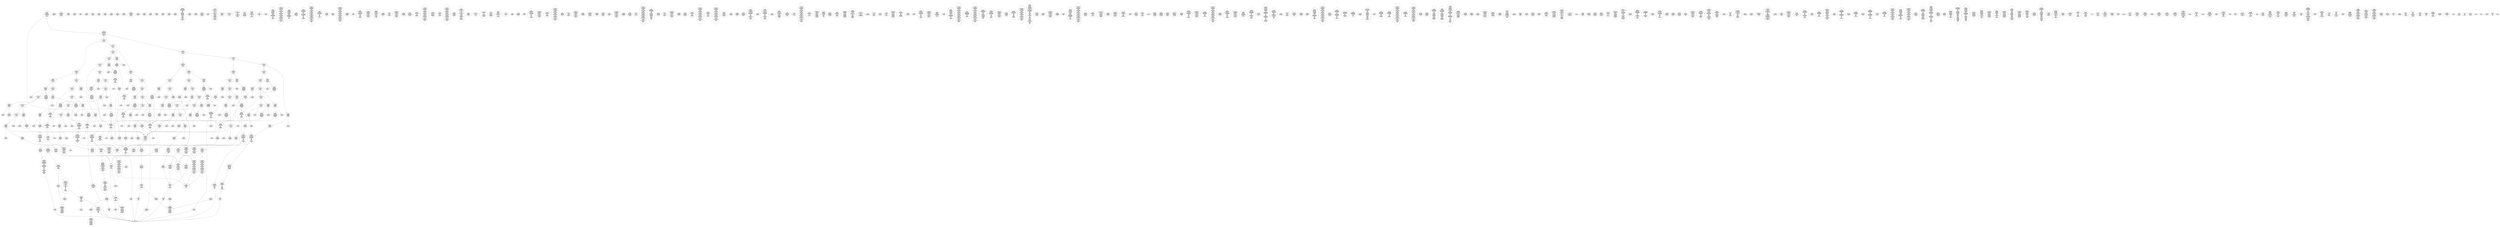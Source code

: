 /* Generated by GvGen v.1.0 (https://www.github.com/stricaud/gvgen) */

digraph G {
compound=true;
   node1 [label="[anywhere]"];
   node2 [label="# 0x0
PUSHX Data
PUSHX Data
MSTORE
PUSHX LogicData
CALLDATASIZE
LT
PUSHX Data
JUMPI
"];
   node3 [label="# 0xd
PUSHX Data
CALLDATALOAD
PUSHX BitData
SHR
PUSHX LogicData
GT
PUSHX Data
JUMPI
"];
   node4 [label="# 0x1e
PUSHX LogicData
GT
PUSHX Data
JUMPI
"];
   node5 [label="# 0x29
PUSHX LogicData
GT
PUSHX Data
JUMPI
"];
   node6 [label="# 0x34
PUSHX LogicData
EQ
PUSHX Data
JUMPI
"];
   node7 [label="# 0x3f
PUSHX LogicData
EQ
PUSHX Data
JUMPI
"];
   node8 [label="# 0x4a
PUSHX LogicData
EQ
PUSHX Data
JUMPI
"];
   node9 [label="# 0x55
PUSHX LogicData
EQ
PUSHX Data
JUMPI
"];
   node10 [label="# 0x60
PUSHX LogicData
EQ
PUSHX Data
JUMPI
"];
   node11 [label="# 0x6b
PUSHX LogicData
EQ
PUSHX Data
JUMPI
"];
   node12 [label="# 0x76
PUSHX Data
REVERT
"];
   node13 [label="# 0x7a
JUMPDEST
PUSHX LogicData
EQ
PUSHX Data
JUMPI
"];
   node14 [label="# 0x86
PUSHX LogicData
EQ
PUSHX Data
JUMPI
"];
   node15 [label="# 0x91
PUSHX LogicData
EQ
PUSHX Data
JUMPI
"];
   node16 [label="# 0x9c
PUSHX LogicData
EQ
PUSHX Data
JUMPI
"];
   node17 [label="# 0xa7
PUSHX LogicData
EQ
PUSHX Data
JUMPI
"];
   node18 [label="# 0xb2
PUSHX Data
REVERT
"];
   node19 [label="# 0xb6
JUMPDEST
PUSHX LogicData
GT
PUSHX Data
JUMPI
"];
   node20 [label="# 0xc2
PUSHX LogicData
EQ
PUSHX Data
JUMPI
"];
   node21 [label="# 0xcd
PUSHX LogicData
EQ
PUSHX Data
JUMPI
"];
   node22 [label="# 0xd8
PUSHX LogicData
EQ
PUSHX Data
JUMPI
"];
   node23 [label="# 0xe3
PUSHX LogicData
EQ
PUSHX Data
JUMPI
"];
   node24 [label="# 0xee
PUSHX LogicData
EQ
PUSHX Data
JUMPI
"];
   node25 [label="# 0xf9
PUSHX Data
REVERT
"];
   node26 [label="# 0xfd
JUMPDEST
PUSHX LogicData
EQ
PUSHX Data
JUMPI
"];
   node27 [label="# 0x109
PUSHX LogicData
EQ
PUSHX Data
JUMPI
"];
   node28 [label="# 0x114
PUSHX LogicData
EQ
PUSHX Data
JUMPI
"];
   node29 [label="# 0x11f
PUSHX LogicData
EQ
PUSHX Data
JUMPI
"];
   node30 [label="# 0x12a
PUSHX LogicData
EQ
PUSHX Data
JUMPI
"];
   node31 [label="# 0x135
PUSHX Data
REVERT
"];
   node32 [label="# 0x139
JUMPDEST
PUSHX LogicData
GT
PUSHX Data
JUMPI
"];
   node33 [label="# 0x145
PUSHX LogicData
GT
PUSHX Data
JUMPI
"];
   node34 [label="# 0x150
PUSHX LogicData
EQ
PUSHX Data
JUMPI
"];
   node35 [label="# 0x15b
PUSHX LogicData
EQ
PUSHX Data
JUMPI
"];
   node36 [label="# 0x166
PUSHX LogicData
EQ
PUSHX Data
JUMPI
"];
   node37 [label="# 0x171
PUSHX LogicData
EQ
PUSHX Data
JUMPI
"];
   node38 [label="# 0x17c
PUSHX LogicData
EQ
PUSHX Data
JUMPI
"];
   node39 [label="# 0x187
PUSHX LogicData
EQ
PUSHX Data
JUMPI
"];
   node40 [label="# 0x192
PUSHX Data
REVERT
"];
   node41 [label="# 0x196
JUMPDEST
PUSHX LogicData
EQ
PUSHX Data
JUMPI
"];
   node42 [label="# 0x1a2
PUSHX LogicData
EQ
PUSHX Data
JUMPI
"];
   node43 [label="# 0x1ad
PUSHX LogicData
EQ
PUSHX Data
JUMPI
"];
   node44 [label="# 0x1b8
PUSHX LogicData
EQ
PUSHX Data
JUMPI
"];
   node45 [label="# 0x1c3
PUSHX LogicData
EQ
PUSHX Data
JUMPI
"];
   node46 [label="# 0x1ce
PUSHX Data
REVERT
"];
   node47 [label="# 0x1d2
JUMPDEST
PUSHX LogicData
GT
PUSHX Data
JUMPI
"];
   node48 [label="# 0x1de
PUSHX LogicData
EQ
PUSHX Data
JUMPI
"];
   node49 [label="# 0x1e9
PUSHX LogicData
EQ
PUSHX Data
JUMPI
"];
   node50 [label="# 0x1f4
PUSHX LogicData
EQ
PUSHX Data
JUMPI
"];
   node51 [label="# 0x1ff
PUSHX LogicData
EQ
PUSHX Data
JUMPI
"];
   node52 [label="# 0x20a
PUSHX LogicData
EQ
PUSHX Data
JUMPI
"];
   node53 [label="# 0x215
PUSHX Data
REVERT
"];
   node54 [label="# 0x219
JUMPDEST
PUSHX LogicData
EQ
PUSHX Data
JUMPI
"];
   node55 [label="# 0x225
PUSHX LogicData
EQ
PUSHX Data
JUMPI
"];
   node56 [label="# 0x230
PUSHX LogicData
EQ
PUSHX Data
JUMPI
"];
   node57 [label="# 0x23b
PUSHX LogicData
EQ
PUSHX Data
JUMPI
"];
   node58 [label="# 0x246
PUSHX LogicData
EQ
PUSHX Data
JUMPI
"];
   node59 [label="# 0x251
JUMPDEST
PUSHX Data
REVERT
"];
   node60 [label="# 0x256
JUMPDEST
CALLVALUE
ISZERO
PUSHX Data
JUMPI
"];
   node61 [label="# 0x25e
PUSHX Data
REVERT
"];
   node62 [label="# 0x262
JUMPDEST
PUSHX Data
PUSHX Data
CALLDATASIZE
PUSHX Data
PUSHX Data
JUMP
"];
   node63 [label="# 0x271
JUMPDEST
PUSHX Data
JUMP
"];
   node64 [label="# 0x276
JUMPDEST
PUSHX MemData
MLOAD
ISZERO
ISZERO
MSTORE
PUSHX ArithData
ADD
"];
   node65 [label="# 0x282
JUMPDEST
PUSHX MemData
MLOAD
SUB
RETURN
"];
   node66 [label="# 0x28b
JUMPDEST
CALLVALUE
ISZERO
PUSHX Data
JUMPI
"];
   node67 [label="# 0x293
PUSHX Data
REVERT
"];
   node68 [label="# 0x297
JUMPDEST
PUSHX Data
PUSHX Data
JUMP
"];
   node69 [label="# 0x2a0
JUMPDEST
PUSHX MemData
MLOAD
PUSHX Data
PUSHX Data
JUMP
"];
   node70 [label="# 0x2ad
JUMPDEST
CALLVALUE
ISZERO
PUSHX Data
JUMPI
"];
   node71 [label="# 0x2b5
PUSHX Data
REVERT
"];
   node72 [label="# 0x2b9
JUMPDEST
PUSHX Data
PUSHX Data
CALLDATASIZE
PUSHX Data
PUSHX Data
JUMP
"];
   node73 [label="# 0x2c8
JUMPDEST
PUSHX Data
JUMP
"];
   node74 [label="# 0x2cd
JUMPDEST
PUSHX MemData
MLOAD
PUSHX ArithData
PUSHX BitData
PUSHX BitData
SHL
SUB
AND
MSTORE
PUSHX ArithData
ADD
PUSHX Data
JUMP
"];
   node75 [label="# 0x2e5
JUMPDEST
CALLVALUE
ISZERO
PUSHX Data
JUMPI
"];
   node76 [label="# 0x2ed
PUSHX Data
REVERT
"];
   node77 [label="# 0x2f1
JUMPDEST
PUSHX Data
PUSHX Data
CALLDATASIZE
PUSHX Data
PUSHX Data
JUMP
"];
   node78 [label="# 0x300
JUMPDEST
PUSHX Data
JUMP
"];
   node79 [label="# 0x305
JUMPDEST
STOP
"];
   node80 [label="# 0x307
JUMPDEST
CALLVALUE
ISZERO
PUSHX Data
JUMPI
"];
   node81 [label="# 0x30f
PUSHX Data
REVERT
"];
   node82 [label="# 0x313
JUMPDEST
PUSHX Data
PUSHX Data
JUMP
"];
   node83 [label="# 0x31d
JUMPDEST
PUSHX MemData
MLOAD
MSTORE
PUSHX ArithData
ADD
PUSHX Data
JUMP
"];
   node84 [label="# 0x32b
JUMPDEST
CALLVALUE
ISZERO
PUSHX Data
JUMPI
"];
   node85 [label="# 0x333
PUSHX Data
REVERT
"];
   node86 [label="# 0x337
JUMPDEST
PUSHX Data
PUSHX Data
CALLDATASIZE
PUSHX Data
PUSHX Data
JUMP
"];
   node87 [label="# 0x346
JUMPDEST
PUSHX Data
JUMP
"];
   node88 [label="# 0x34b
JUMPDEST
PUSHX Data
PUSHX Data
JUMP
"];
   node89 [label="# 0x353
JUMPDEST
CALLVALUE
ISZERO
PUSHX Data
JUMPI
"];
   node90 [label="# 0x35b
PUSHX Data
REVERT
"];
   node91 [label="# 0x35f
JUMPDEST
PUSHX Data
PUSHX Data
JUMP
"];
   node92 [label="# 0x368
JUMPDEST
CALLVALUE
ISZERO
PUSHX Data
JUMPI
"];
   node93 [label="# 0x370
PUSHX Data
REVERT
"];
   node94 [label="# 0x374
JUMPDEST
PUSHX StorData
SLOAD
PUSHX Data
JUMP
"];
   node95 [label="# 0x37d
JUMPDEST
CALLVALUE
ISZERO
PUSHX Data
JUMPI
"];
   node96 [label="# 0x385
PUSHX Data
REVERT
"];
   node97 [label="# 0x389
JUMPDEST
PUSHX Data
PUSHX Data
JUMP
"];
   node98 [label="# 0x392
JUMPDEST
CALLVALUE
ISZERO
PUSHX Data
JUMPI
"];
   node99 [label="# 0x39a
PUSHX Data
REVERT
"];
   node100 [label="# 0x39e
JUMPDEST
PUSHX Data
PUSHX Data
CALLDATASIZE
PUSHX Data
PUSHX Data
JUMP
"];
   node101 [label="# 0x3ad
JUMPDEST
PUSHX Data
JUMP
"];
   node102 [label="# 0x3b2
JUMPDEST
CALLVALUE
ISZERO
PUSHX Data
JUMPI
"];
   node103 [label="# 0x3ba
PUSHX Data
REVERT
"];
   node104 [label="# 0x3be
JUMPDEST
PUSHX Data
PUSHX StorData
SLOAD
JUMP
"];
   node105 [label="# 0x3c8
JUMPDEST
CALLVALUE
ISZERO
PUSHX Data
JUMPI
"];
   node106 [label="# 0x3d0
PUSHX Data
REVERT
"];
   node107 [label="# 0x3d4
JUMPDEST
PUSHX Data
PUSHX Data
CALLDATASIZE
PUSHX Data
PUSHX Data
JUMP
"];
   node108 [label="# 0x3e3
JUMPDEST
PUSHX Data
JUMP
"];
   node109 [label="# 0x3e8
JUMPDEST
CALLVALUE
ISZERO
PUSHX Data
JUMPI
"];
   node110 [label="# 0x3f0
PUSHX Data
REVERT
"];
   node111 [label="# 0x3f4
JUMPDEST
PUSHX Data
PUSHX Data
CALLDATASIZE
PUSHX Data
PUSHX Data
JUMP
"];
   node112 [label="# 0x403
JUMPDEST
PUSHX Data
JUMP
"];
   node113 [label="# 0x408
JUMPDEST
PUSHX Data
PUSHX Data
JUMP
"];
   node114 [label="# 0x410
JUMPDEST
CALLVALUE
ISZERO
PUSHX Data
JUMPI
"];
   node115 [label="# 0x418
PUSHX Data
REVERT
"];
   node116 [label="# 0x41c
JUMPDEST
PUSHX Data
PUSHX Data
JUMP
"];
   node117 [label="# 0x425
JUMPDEST
CALLVALUE
ISZERO
PUSHX Data
JUMPI
"];
   node118 [label="# 0x42d
PUSHX Data
REVERT
"];
   node119 [label="# 0x431
JUMPDEST
PUSHX Data
PUSHX Data
CALLDATASIZE
PUSHX Data
PUSHX Data
JUMP
"];
   node120 [label="# 0x440
JUMPDEST
PUSHX Data
JUMP
"];
   node121 [label="# 0x445
JUMPDEST
CALLVALUE
ISZERO
PUSHX Data
JUMPI
"];
   node122 [label="# 0x44d
PUSHX Data
REVERT
"];
   node123 [label="# 0x451
JUMPDEST
PUSHX Data
PUSHX StorData
SLOAD
JUMP
"];
   node124 [label="# 0x45b
JUMPDEST
CALLVALUE
ISZERO
PUSHX Data
JUMPI
"];
   node125 [label="# 0x463
PUSHX Data
REVERT
"];
   node126 [label="# 0x467
JUMPDEST
PUSHX Data
PUSHX Data
CALLDATASIZE
PUSHX Data
PUSHX Data
JUMP
"];
   node127 [label="# 0x476
JUMPDEST
PUSHX Data
JUMP
"];
   node128 [label="# 0x47b
JUMPDEST
CALLVALUE
ISZERO
PUSHX Data
JUMPI
"];
   node129 [label="# 0x483
PUSHX Data
REVERT
"];
   node130 [label="# 0x487
JUMPDEST
PUSHX Data
PUSHX Data
CALLDATASIZE
PUSHX Data
PUSHX Data
JUMP
"];
   node131 [label="# 0x496
JUMPDEST
PUSHX Data
JUMP
"];
   node132 [label="# 0x49b
JUMPDEST
PUSHX MemData
MLOAD
PUSHX Data
PUSHX Data
JUMP
"];
   node133 [label="# 0x4a8
JUMPDEST
CALLVALUE
ISZERO
PUSHX Data
JUMPI
"];
   node134 [label="# 0x4b0
PUSHX Data
REVERT
"];
   node135 [label="# 0x4b4
JUMPDEST
PUSHX Data
PUSHX Data
JUMP
"];
   node136 [label="# 0x4bd
JUMPDEST
CALLVALUE
ISZERO
PUSHX Data
JUMPI
"];
   node137 [label="# 0x4c5
PUSHX Data
REVERT
"];
   node138 [label="# 0x4c9
JUMPDEST
PUSHX Data
PUSHX Data
CALLDATASIZE
PUSHX Data
PUSHX Data
JUMP
"];
   node139 [label="# 0x4d8
JUMPDEST
PUSHX Data
JUMP
"];
   node140 [label="# 0x4dd
JUMPDEST
CALLVALUE
ISZERO
PUSHX Data
JUMPI
"];
   node141 [label="# 0x4e5
PUSHX Data
REVERT
"];
   node142 [label="# 0x4e9
JUMPDEST
PUSHX Data
PUSHX Data
CALLDATASIZE
PUSHX Data
PUSHX Data
JUMP
"];
   node143 [label="# 0x4f8
JUMPDEST
PUSHX Data
JUMP
"];
   node144 [label="# 0x4fd
JUMPDEST
CALLVALUE
ISZERO
PUSHX Data
JUMPI
"];
   node145 [label="# 0x505
PUSHX Data
REVERT
"];
   node146 [label="# 0x509
JUMPDEST
PUSHX Data
PUSHX Data
JUMP
"];
   node147 [label="# 0x512
JUMPDEST
CALLVALUE
ISZERO
PUSHX Data
JUMPI
"];
   node148 [label="# 0x51a
PUSHX Data
REVERT
"];
   node149 [label="# 0x51e
JUMPDEST
PUSHX Data
PUSHX StorData
SLOAD
JUMP
"];
   node150 [label="# 0x528
JUMPDEST
CALLVALUE
ISZERO
PUSHX Data
JUMPI
"];
   node151 [label="# 0x530
PUSHX Data
REVERT
"];
   node152 [label="# 0x534
JUMPDEST
PUSHX Data
PUSHX Data
JUMP
"];
   node153 [label="# 0x53d
JUMPDEST
CALLVALUE
ISZERO
PUSHX Data
JUMPI
"];
   node154 [label="# 0x545
PUSHX Data
REVERT
"];
   node155 [label="# 0x549
JUMPDEST
PUSHX Data
PUSHX Data
CALLDATASIZE
PUSHX Data
PUSHX Data
JUMP
"];
   node156 [label="# 0x558
JUMPDEST
PUSHX Data
JUMP
"];
   node157 [label="# 0x55d
JUMPDEST
CALLVALUE
ISZERO
PUSHX Data
JUMPI
"];
   node158 [label="# 0x565
PUSHX Data
REVERT
"];
   node159 [label="# 0x569
JUMPDEST
PUSHX Data
PUSHX Data
JUMP
"];
   node160 [label="# 0x572
JUMPDEST
CALLVALUE
ISZERO
PUSHX Data
JUMPI
"];
   node161 [label="# 0x57a
PUSHX Data
REVERT
"];
   node162 [label="# 0x57e
JUMPDEST
PUSHX Data
PUSHX Data
CALLDATASIZE
PUSHX Data
PUSHX Data
JUMP
"];
   node163 [label="# 0x58d
JUMPDEST
PUSHX Data
JUMP
"];
   node164 [label="# 0x592
JUMPDEST
CALLVALUE
ISZERO
PUSHX Data
JUMPI
"];
   node165 [label="# 0x59a
PUSHX Data
REVERT
"];
   node166 [label="# 0x59e
JUMPDEST
PUSHX StorData
SLOAD
PUSHX ArithData
PUSHX BitData
PUSHX BitData
SHL
SUB
AND
PUSHX Data
JUMP
"];
   node167 [label="# 0x5b0
JUMPDEST
CALLVALUE
ISZERO
PUSHX Data
JUMPI
"];
   node168 [label="# 0x5b8
PUSHX Data
REVERT
"];
   node169 [label="# 0x5bc
JUMPDEST
PUSHX Data
PUSHX Data
JUMP
"];
   node170 [label="# 0x5c5
JUMPDEST
CALLVALUE
ISZERO
PUSHX Data
JUMPI
"];
   node171 [label="# 0x5cd
PUSHX Data
REVERT
"];
   node172 [label="# 0x5d1
JUMPDEST
PUSHX Data
PUSHX Data
CALLDATASIZE
PUSHX Data
PUSHX Data
JUMP
"];
   node173 [label="# 0x5e0
JUMPDEST
PUSHX Data
JUMP
"];
   node174 [label="# 0x5e5
JUMPDEST
CALLVALUE
ISZERO
PUSHX Data
JUMPI
"];
   node175 [label="# 0x5ed
PUSHX Data
REVERT
"];
   node176 [label="# 0x5f1
JUMPDEST
PUSHX Data
PUSHX Data
JUMP
"];
   node177 [label="# 0x5fa
JUMPDEST
CALLVALUE
ISZERO
PUSHX Data
JUMPI
"];
   node178 [label="# 0x602
PUSHX Data
REVERT
"];
   node179 [label="# 0x606
JUMPDEST
PUSHX Data
PUSHX Data
CALLDATASIZE
PUSHX Data
PUSHX Data
JUMP
"];
   node180 [label="# 0x615
JUMPDEST
PUSHX Data
JUMP
"];
   node181 [label="# 0x61a
JUMPDEST
CALLVALUE
ISZERO
PUSHX Data
JUMPI
"];
   node182 [label="# 0x622
PUSHX Data
REVERT
"];
   node183 [label="# 0x626
JUMPDEST
PUSHX Data
PUSHX Data
CALLDATASIZE
PUSHX Data
PUSHX Data
JUMP
"];
   node184 [label="# 0x635
JUMPDEST
PUSHX Data
JUMP
"];
   node185 [label="# 0x63a
JUMPDEST
CALLVALUE
ISZERO
PUSHX Data
JUMPI
"];
   node186 [label="# 0x642
PUSHX Data
REVERT
"];
   node187 [label="# 0x646
JUMPDEST
PUSHX Data
PUSHX StorData
SLOAD
JUMP
"];
   node188 [label="# 0x650
JUMPDEST
CALLVALUE
ISZERO
PUSHX Data
JUMPI
"];
   node189 [label="# 0x658
PUSHX Data
REVERT
"];
   node190 [label="# 0x65c
JUMPDEST
PUSHX Data
PUSHX StorData
SLOAD
JUMP
"];
   node191 [label="# 0x666
JUMPDEST
CALLVALUE
ISZERO
PUSHX Data
JUMPI
"];
   node192 [label="# 0x66e
PUSHX Data
REVERT
"];
   node193 [label="# 0x672
JUMPDEST
PUSHX Data
PUSHX Data
CALLDATASIZE
PUSHX Data
PUSHX Data
JUMP
"];
   node194 [label="# 0x681
JUMPDEST
PUSHX ArithData
PUSHX BitData
PUSHX BitData
SHL
SUB
AND
PUSHX Data
MSTORE
PUSHX Data
PUSHX Data
MSTORE
PUSHX Data
SHA3
AND
MSTORE
MSTORE
SHA3
SLOAD
PUSHX BitData
AND
JUMP
"];
   node195 [label="# 0x6af
JUMPDEST
CALLVALUE
ISZERO
PUSHX Data
JUMPI
"];
   node196 [label="# 0x6b7
PUSHX Data
REVERT
"];
   node197 [label="# 0x6bb
JUMPDEST
PUSHX Data
PUSHX Data
JUMP
"];
   node198 [label="# 0x6c4
JUMPDEST
CALLVALUE
ISZERO
PUSHX Data
JUMPI
"];
   node199 [label="# 0x6cc
PUSHX Data
REVERT
"];
   node200 [label="# 0x6d0
JUMPDEST
PUSHX StorData
SLOAD
PUSHX Data
PUSHX BitData
AND
JUMP
"];
   node201 [label="# 0x6de
JUMPDEST
CALLVALUE
ISZERO
PUSHX Data
JUMPI
"];
   node202 [label="# 0x6e6
PUSHX Data
REVERT
"];
   node203 [label="# 0x6ea
JUMPDEST
PUSHX Data
PUSHX Data
CALLDATASIZE
PUSHX Data
PUSHX Data
JUMP
"];
   node204 [label="# 0x6f9
JUMPDEST
PUSHX Data
JUMP
"];
   node205 [label="# 0x6fe
JUMPDEST
CALLVALUE
ISZERO
PUSHX Data
JUMPI
"];
   node206 [label="# 0x706
PUSHX Data
REVERT
"];
   node207 [label="# 0x70a
JUMPDEST
PUSHX Data
PUSHX Data
CALLDATASIZE
PUSHX Data
PUSHX Data
JUMP
"];
   node208 [label="# 0x719
JUMPDEST
PUSHX Data
JUMP
"];
   node209 [label="# 0x71e
JUMPDEST
PUSHX Data
PUSHX Data
PUSHX Data
JUMP
"];
   node210 [label="# 0x729
JUMPDEST
JUMP
"];
   node211 [label="# 0x72f
JUMPDEST
PUSHX Data
PUSHX StorData
SLOAD
PUSHX Data
PUSHX Data
JUMP
"];
   node212 [label="# 0x73e
JUMPDEST
PUSHX ArithData
ADD
PUSHX ArithData
DIV
MUL
PUSHX ArithData
ADD
PUSHX MemData
MLOAD
ADD
PUSHX Data
MSTORE
MSTORE
PUSHX ArithData
ADD
SLOAD
PUSHX Data
PUSHX Data
JUMP
"];
   node213 [label="# 0x76a
JUMPDEST
ISZERO
PUSHX Data
JUMPI
"];
   node214 [label="# 0x771
PUSHX LogicData
LT
PUSHX Data
JUMPI
"];
   node215 [label="# 0x779
PUSHX ArithData
SLOAD
DIV
MUL
MSTORE
PUSHX ArithData
ADD
PUSHX Data
JUMP
"];
   node216 [label="# 0x78c
JUMPDEST
ADD
PUSHX Data
MSTORE
PUSHX Data
PUSHX Data
SHA3
"];
   node217 [label="# 0x79a
JUMPDEST
SLOAD
MSTORE
PUSHX ArithData
ADD
PUSHX ArithData
ADD
GT
PUSHX Data
JUMPI
"];
   node218 [label="# 0x7ae
SUB
PUSHX BitData
AND
ADD
"];
   node219 [label="# 0x7b7
JUMPDEST
JUMP
"];
   node220 [label="# 0x7c1
JUMPDEST
PUSHX Data
MSTORE
PUSHX Data
PUSHX Data
MSTORE
PUSHX Data
SHA3
SLOAD
PUSHX ArithData
PUSHX BitData
PUSHX BitData
SHL
SUB
AND
PUSHX Data
JUMPI
"];
   node221 [label="# 0x7de
PUSHX MemData
MLOAD
PUSHX BitData
PUSHX BitData
SHL
MSTORE
PUSHX Data
PUSHX ArithData
ADD
MSTORE
PUSHX Data
PUSHX ArithData
ADD
MSTORE
PUSHX Data
PUSHX ArithData
ADD
MSTORE
PUSHX BitData
PUSHX BitData
SHL
PUSHX ArithData
ADD
MSTORE
PUSHX ArithData
ADD
"];
   node222 [label="# 0x836
JUMPDEST
PUSHX MemData
MLOAD
SUB
REVERT
"];
   node223 [label="# 0x83f
JUMPDEST
PUSHX Data
MSTORE
PUSHX Data
PUSHX Data
MSTORE
PUSHX Data
SHA3
SLOAD
PUSHX ArithData
PUSHX BitData
PUSHX BitData
SHL
SUB
AND
JUMP
"];
   node224 [label="# 0x85b
JUMPDEST
PUSHX Data
PUSHX Data
PUSHX Data
JUMP
"];
   node225 [label="# 0x866
JUMPDEST
PUSHX ArithData
PUSHX BitData
PUSHX BitData
SHL
SUB
AND
PUSHX ArithData
PUSHX BitData
PUSHX BitData
SHL
SUB
AND
EQ
ISZERO
PUSHX Data
JUMPI
"];
   node226 [label="# 0x883
PUSHX MemData
MLOAD
PUSHX BitData
PUSHX BitData
SHL
MSTORE
PUSHX Data
PUSHX ArithData
ADD
MSTORE
PUSHX Data
PUSHX ArithData
ADD
MSTORE
PUSHX Data
PUSHX ArithData
ADD
MSTORE
PUSHX BitData
PUSHX BitData
SHL
PUSHX ArithData
ADD
MSTORE
PUSHX ArithData
ADD
PUSHX Data
JUMP
"];
   node227 [label="# 0x8d4
JUMPDEST
CALLER
PUSHX ArithData
PUSHX BitData
PUSHX BitData
SHL
SUB
AND
EQ
PUSHX Data
JUMPI
"];
   node228 [label="# 0x8e6
PUSHX Data
CALLER
PUSHX Data
JUMP
"];
   node229 [label="# 0x8f0
JUMPDEST
PUSHX Data
JUMPI
"];
   node230 [label="# 0x8f5
PUSHX MemData
MLOAD
PUSHX BitData
PUSHX BitData
SHL
MSTORE
PUSHX Data
PUSHX ArithData
ADD
MSTORE
PUSHX Data
PUSHX ArithData
ADD
MSTORE
PUSHX Data
PUSHX ArithData
ADD
MSTORE
PUSHX Data
PUSHX ArithData
ADD
MSTORE
PUSHX ArithData
ADD
PUSHX Data
JUMP
"];
   node231 [label="# 0x962
JUMPDEST
PUSHX Data
PUSHX Data
JUMP
"];
   node232 [label="# 0x96c
JUMPDEST
JUMP
"];
   node233 [label="# 0x971
JUMPDEST
PUSHX StorData
SLOAD
PUSHX ArithData
PUSHX BitData
PUSHX BitData
SHL
SUB
AND
CALLER
EQ
PUSHX Data
JUMPI
"];
   node234 [label="# 0x984
PUSHX MemData
MLOAD
PUSHX BitData
PUSHX BitData
SHL
MSTORE
PUSHX ArithData
ADD
PUSHX Data
PUSHX Data
JUMP
"];
   node235 [label="# 0x99b
JUMPDEST
PUSHX Data
SSTORE
PUSHX StorData
SLOAD
PUSHX BitData
NOT
AND
PUSHX BitData
OR
SSTORE
JUMP
"];
   node236 [label="# 0x9ad
JUMPDEST
PUSHX StorData
SLOAD
PUSHX BitData
AND
PUSHX Data
JUMPI
"];
   node237 [label="# 0x9b8
PUSHX MemData
MLOAD
PUSHX BitData
PUSHX BitData
SHL
MSTORE
PUSHX Data
PUSHX ArithData
ADD
MSTORE
PUSHX Data
PUSHX ArithData
ADD
MSTORE
PUSHX BitData
PUSHX BitData
SHL
PUSHX ArithData
ADD
MSTORE
PUSHX ArithData
ADD
PUSHX Data
JUMP
"];
   node238 [label="# 0x9f4
JUMPDEST
PUSHX StorData
SLOAD
PUSHX Data
PUSHX Data
PUSHX Data
JUMP
"];
   node239 [label="# 0xa02
JUMPDEST
PUSHX Data
PUSHX Data
JUMP
"];
   node240 [label="# 0xa0a
JUMPDEST
LT
ISZERO
PUSHX Data
JUMPI
"];
   node241 [label="# 0xa11
PUSHX MemData
MLOAD
PUSHX BitData
PUSHX BitData
SHL
MSTORE
PUSHX ArithData
ADD
PUSHX Data
PUSHX Data
JUMP
"];
   node242 [label="# 0xa28
JUMPDEST
PUSHX Data
PUSHX Data
JUMP
"];
   node243 [label="# 0xa30
JUMPDEST
PUSHX Data
PUSHX Data
PUSHX Data
JUMP
"];
   node244 [label="# 0xa3b
JUMPDEST
PUSHX StorData
SLOAD
LT
ISZERO
PUSHX Data
JUMPI
"];
   node245 [label="# 0xa45
PUSHX MemData
MLOAD
PUSHX BitData
PUSHX BitData
SHL
MSTORE
PUSHX Data
PUSHX ArithData
ADD
MSTORE
PUSHX Data
PUSHX ArithData
ADD
MSTORE
PUSHX BitData
PUSHX BitData
SHL
PUSHX ArithData
ADD
MSTORE
PUSHX ArithData
ADD
PUSHX Data
JUMP
"];
   node246 [label="# 0xa84
JUMPDEST
PUSHX StorData
SLOAD
PUSHX Data
PUSHX Data
PUSHX Data
JUMP
"];
   node247 [label="# 0xa92
JUMPDEST
CALLVALUE
LT
ISZERO
PUSHX Data
JUMPI
"];
   node248 [label="# 0xa9a
PUSHX MemData
MLOAD
PUSHX BitData
PUSHX BitData
SHL
MSTORE
PUSHX Data
PUSHX ArithData
ADD
MSTORE
PUSHX Data
PUSHX ArithData
ADD
MSTORE
PUSHX BitData
PUSHX BitData
SHL
PUSHX ArithData
ADD
MSTORE
PUSHX ArithData
ADD
PUSHX Data
JUMP
"];
   node249 [label="# 0xad7
JUMPDEST
PUSHX Data
CALLER
PUSHX Data
PUSHX Data
JUMP
"];
   node250 [label="# 0xae2
JUMPDEST
JUMP
"];
   node251 [label="# 0xae4
JUMPDEST
PUSHX StorData
SLOAD
PUSHX Data
PUSHX Data
JUMP
"];
   node252 [label="# 0xaf1
JUMPDEST
PUSHX ArithData
ADD
PUSHX ArithData
DIV
MUL
PUSHX ArithData
ADD
PUSHX MemData
MLOAD
ADD
PUSHX Data
MSTORE
MSTORE
PUSHX ArithData
ADD
SLOAD
PUSHX Data
PUSHX Data
JUMP
"];
   node253 [label="# 0xb1d
JUMPDEST
ISZERO
PUSHX Data
JUMPI
"];
   node254 [label="# 0xb24
PUSHX LogicData
LT
PUSHX Data
JUMPI
"];
   node255 [label="# 0xb2c
PUSHX ArithData
SLOAD
DIV
MUL
MSTORE
PUSHX ArithData
ADD
PUSHX Data
JUMP
"];
   node256 [label="# 0xb3f
JUMPDEST
ADD
PUSHX Data
MSTORE
PUSHX Data
PUSHX Data
SHA3
"];
   node257 [label="# 0xb4d
JUMPDEST
SLOAD
MSTORE
PUSHX ArithData
ADD
PUSHX ArithData
ADD
GT
PUSHX Data
JUMPI
"];
   node258 [label="# 0xb61
SUB
PUSHX BitData
AND
ADD
"];
   node259 [label="# 0xb6a
JUMPDEST
JUMP
"];
   node260 [label="# 0xb72
JUMPDEST
PUSHX Data
PUSHX Data
PUSHX StorData
SLOAD
PUSHX Data
PUSHX StorData
SLOAD
JUMP
"];
   node261 [label="# 0xb82
JUMPDEST
PUSHX Data
PUSHX Data
JUMP
"];
   node262 [label="# 0xb8c
JUMPDEST
PUSHX Data
PUSHX Data
JUMP
"];
   node263 [label="# 0xb96
JUMPDEST
JUMP
"];
   node264 [label="# 0xb9b
JUMPDEST
PUSHX StorData
SLOAD
PUSHX ArithData
PUSHX BitData
PUSHX BitData
SHL
SUB
AND
CALLER
EQ
PUSHX Data
JUMPI
"];
   node265 [label="# 0xbae
PUSHX MemData
MLOAD
PUSHX BitData
PUSHX BitData
SHL
MSTORE
PUSHX ArithData
ADD
PUSHX Data
PUSHX Data
JUMP
"];
   node266 [label="# 0xbc5
JUMPDEST
PUSHX StorData
SLOAD
LT
ISZERO
PUSHX Data
JUMPI
"];
   node267 [label="# 0xbd0
PUSHX MemData
MLOAD
PUSHX BitData
PUSHX BitData
SHL
MSTORE
PUSHX Data
PUSHX ArithData
ADD
MSTORE
PUSHX Data
PUSHX ArithData
ADD
MSTORE
PUSHX Data
PUSHX ArithData
ADD
MSTORE
PUSHX ArithData
ADD
PUSHX Data
JUMP
"];
   node268 [label="# 0xc17
JUMPDEST
PUSHX Data
PUSHX Data
JUMP
"];
   node269 [label="# 0xc20
JUMPDEST
LT
ISZERO
PUSHX Data
JUMPI
"];
   node270 [label="# 0xc27
PUSHX MemData
MLOAD
PUSHX BitData
PUSHX BitData
SHL
MSTORE
PUSHX ArithData
ADD
PUSHX Data
PUSHX Data
JUMP
"];
   node271 [label="# 0xc3e
JUMPDEST
PUSHX Data
PUSHX Data
JUMP
"];
   node272 [label="# 0xc48
JUMPDEST
PUSHX StorData
SLOAD
PUSHX Data
PUSHX Data
JUMP
"];
   node273 [label="# 0xc56
JUMPDEST
PUSHX Data
SSTORE
JUMP
"];
   node274 [label="# 0xc5d
JUMPDEST
PUSHX Data
CALLER
PUSHX Data
JUMP
"];
   node275 [label="# 0xc67
JUMPDEST
PUSHX Data
JUMPI
"];
   node276 [label="# 0xc6c
PUSHX MemData
MLOAD
PUSHX BitData
PUSHX BitData
SHL
MSTORE
PUSHX ArithData
ADD
PUSHX Data
PUSHX Data
JUMP
"];
   node277 [label="# 0xc83
JUMPDEST
PUSHX Data
PUSHX Data
JUMP
"];
   node278 [label="# 0xc8e
JUMPDEST
PUSHX Data
PUSHX Data
PUSHX Data
JUMP
"];
   node279 [label="# 0xc99
JUMPDEST
LT
PUSHX Data
JUMPI
"];
   node280 [label="# 0xca0
PUSHX MemData
MLOAD
PUSHX BitData
PUSHX BitData
SHL
MSTORE
PUSHX Data
PUSHX ArithData
ADD
MSTORE
PUSHX Data
PUSHX ArithData
ADD
MSTORE
PUSHX Data
PUSHX ArithData
ADD
MSTORE
PUSHX BitData
PUSHX BitData
SHL
PUSHX ArithData
ADD
MSTORE
PUSHX ArithData
ADD
PUSHX Data
JUMP
"];
   node281 [label="# 0xcfb
JUMPDEST
PUSHX ArithData
PUSHX BitData
PUSHX BitData
SHL
SUB
AND
PUSHX Data
MSTORE
PUSHX Data
PUSHX Data
MSTORE
PUSHX Data
SHA3
MSTORE
MSTORE
SHA3
SLOAD
JUMP
"];
   node282 [label="# 0xd24
JUMPDEST
PUSHX StorData
SLOAD
PUSHX BitData
AND
PUSHX Data
JUMPI
"];
   node283 [label="# 0xd2f
PUSHX MemData
MLOAD
PUSHX BitData
PUSHX BitData
SHL
MSTORE
PUSHX Data
PUSHX ArithData
ADD
MSTORE
PUSHX Data
PUSHX ArithData
ADD
MSTORE
PUSHX BitData
PUSHX BitData
SHL
PUSHX ArithData
ADD
MSTORE
PUSHX ArithData
ADD
PUSHX Data
JUMP
"];
   node284 [label="# 0xd6b
JUMPDEST
PUSHX StorData
SLOAD
PUSHX Data
PUSHX Data
PUSHX Data
JUMP
"];
   node285 [label="# 0xd79
JUMPDEST
PUSHX Data
PUSHX Data
JUMP
"];
   node286 [label="# 0xd81
JUMPDEST
LT
ISZERO
PUSHX Data
JUMPI
"];
   node287 [label="# 0xd88
PUSHX MemData
MLOAD
PUSHX BitData
PUSHX BitData
SHL
MSTORE
PUSHX ArithData
ADD
PUSHX Data
PUSHX Data
JUMP
"];
   node288 [label="# 0xd9f
JUMPDEST
PUSHX Data
PUSHX Data
JUMP
"];
   node289 [label="# 0xda7
JUMPDEST
PUSHX Data
PUSHX Data
PUSHX Data
JUMP
"];
   node290 [label="# 0xdb2
JUMPDEST
PUSHX StorData
SLOAD
LT
ISZERO
PUSHX Data
JUMPI
"];
   node291 [label="# 0xdbc
PUSHX MemData
MLOAD
PUSHX BitData
PUSHX BitData
SHL
MSTORE
PUSHX Data
PUSHX ArithData
ADD
MSTORE
PUSHX Data
PUSHX ArithData
ADD
MSTORE
PUSHX BitData
PUSHX BitData
SHL
PUSHX ArithData
ADD
MSTORE
PUSHX ArithData
ADD
PUSHX Data
JUMP
"];
   node292 [label="# 0xdfb
JUMPDEST
PUSHX StorData
SLOAD
CALLVALUE
LT
ISZERO
PUSHX Data
JUMPI
"];
   node293 [label="# 0xe06
PUSHX MemData
MLOAD
PUSHX BitData
PUSHX BitData
SHL
MSTORE
PUSHX Data
PUSHX ArithData
ADD
MSTORE
PUSHX Data
PUSHX ArithData
ADD
MSTORE
PUSHX BitData
PUSHX BitData
SHL
PUSHX ArithData
ADD
MSTORE
PUSHX ArithData
ADD
PUSHX Data
JUMP
"];
   node294 [label="# 0xe43
JUMPDEST
PUSHX Data
CALLER
PUSHX Data
PUSHX StorData
SLOAD
JUMP
"];
   node295 [label="# 0xe50
JUMPDEST
PUSHX Data
JUMP
"];
   node296 [label="# 0xe55
JUMPDEST
PUSHX StorData
SLOAD
PUSHX ArithData
PUSHX BitData
PUSHX BitData
SHL
SUB
AND
CALLER
EQ
PUSHX Data
JUMPI
"];
   node297 [label="# 0xe68
PUSHX MemData
MLOAD
PUSHX BitData
PUSHX BitData
SHL
MSTORE
PUSHX ArithData
ADD
PUSHX Data
PUSHX Data
JUMP
"];
   node298 [label="# 0xe7f
JUMPDEST
SELFBALANCE
PUSHX Data
PUSHX Data
PUSHX Data
PUSHX Data
PUSHX Data
JUMP
"];
   node299 [label="# 0xe8f
JUMPDEST
PUSHX Data
PUSHX Data
JUMP
"];
   node300 [label="# 0xe99
JUMPDEST
PUSHX Data
PUSHX Data
PUSHX Data
JUMP
"];
   node301 [label="# 0xea7
JUMPDEST
PUSHX StorData
SLOAD
PUSHX MemData
MLOAD
PUSHX ArithData
PUSHX BitData
PUSHX BitData
SHL
SUB
AND
ISZERO
PUSHX ArithData
MUL
PUSHX Data
CALL
PUSHX Data
JUMPI
"];
   node302 [label="# 0xed6
PUSHX Data
REVERT
"];
   node303 [label="# 0xeda
JUMPDEST
PUSHX StorData
SLOAD
PUSHX MemData
MLOAD
PUSHX ArithData
PUSHX BitData
PUSHX BitData
SHL
SUB
AND
ISZERO
PUSHX ArithData
MUL
PUSHX Data
CALL
PUSHX Data
JUMPI
"];
   node304 [label="# 0xf08
PUSHX Data
REVERT
"];
   node305 [label="# 0xf0c
JUMPDEST
PUSHX Data
PUSHX MemData
MLOAD
PUSHX ArithData
ADD
PUSHX Data
MSTORE
PUSHX Data
MSTORE
PUSHX Data
JUMP
"];
   node306 [label="# 0xf27
JUMPDEST
PUSHX Data
PUSHX Data
PUSHX StorData
SLOAD
JUMP
"];
   node307 [label="# 0xf32
JUMPDEST
LT
PUSHX Data
JUMPI
"];
   node308 [label="# 0xf39
PUSHX MemData
MLOAD
PUSHX BitData
PUSHX BitData
SHL
MSTORE
PUSHX Data
PUSHX ArithData
ADD
MSTORE
PUSHX Data
PUSHX ArithData
ADD
MSTORE
PUSHX Data
PUSHX ArithData
ADD
MSTORE
PUSHX BitData
PUSHX BitData
SHL
PUSHX ArithData
ADD
MSTORE
PUSHX ArithData
ADD
PUSHX Data
JUMP
"];
   node309 [label="# 0xf95
JUMPDEST
PUSHX StorData
SLOAD
LT
PUSHX Data
JUMPI
"];
   node310 [label="# 0xfa1
PUSHX BitData
PUSHX BitData
SHL
PUSHX Data
MSTORE
PUSHX Data
PUSHX Data
MSTORE
PUSHX Data
PUSHX Data
REVERT
"];
   node311 [label="# 0xfb6
JUMPDEST
PUSHX Data
MSTORE
PUSHX Data
PUSHX Data
SHA3
ADD
SLOAD
JUMP
"];
   node312 [label="# 0xfc8
JUMPDEST
PUSHX Data
PUSHX Data
PUSHX Data
PUSHX Data
JUMP
"];
   node313 [label="# 0xfd5
JUMPDEST
PUSHX Data
PUSHX LogicData
GT
ISZERO
PUSHX Data
JUMPI
"];
   node314 [label="# 0xfeb
PUSHX BitData
PUSHX BitData
SHL
PUSHX Data
MSTORE
PUSHX Data
PUSHX Data
MSTORE
PUSHX Data
PUSHX Data
REVERT
"];
   node315 [label="# 0x1000
JUMPDEST
PUSHX MemData
MLOAD
MSTORE
PUSHX ArithData
MUL
PUSHX ArithData
ADD
ADD
PUSHX Data
MSTORE
ISZERO
PUSHX Data
JUMPI
"];
   node316 [label="# 0x101a
PUSHX ArithData
ADD
PUSHX ArithData
MUL
CALLDATASIZE
CALLDATACOPY
ADD
"];
   node317 [label="# 0x1029
JUMPDEST
PUSHX Data
"];
   node318 [label="# 0x102f
JUMPDEST
LT
ISZERO
PUSHX Data
JUMPI
"];
   node319 [label="# 0x1038
PUSHX Data
PUSHX Data
JUMP
"];
   node320 [label="# 0x1041
JUMPDEST
MLOAD
LT
PUSHX Data
JUMPI
"];
   node321 [label="# 0x104c
PUSHX BitData
PUSHX BitData
SHL
PUSHX Data
MSTORE
PUSHX Data
PUSHX Data
MSTORE
PUSHX Data
PUSHX Data
REVERT
"];
   node322 [label="# 0x1061
JUMPDEST
PUSHX ArithData
MUL
ADD
ADD
MSTORE
PUSHX Data
PUSHX Data
JUMP
"];
   node323 [label="# 0x1076
JUMPDEST
PUSHX Data
JUMP
"];
   node324 [label="# 0x107e
JUMPDEST
JUMP
"];
   node325 [label="# 0x1086
JUMPDEST
PUSHX StorData
SLOAD
PUSHX ArithData
PUSHX BitData
PUSHX BitData
SHL
SUB
AND
CALLER
EQ
PUSHX Data
JUMPI
"];
   node326 [label="# 0x1099
PUSHX MemData
MLOAD
PUSHX BitData
PUSHX BitData
SHL
MSTORE
PUSHX ArithData
ADD
PUSHX Data
PUSHX Data
JUMP
"];
   node327 [label="# 0x10b0
JUMPDEST
PUSHX StorData
SLOAD
PUSHX BitData
NOT
AND
SSTORE
JUMP
"];
   node328 [label="# 0x10bc
JUMPDEST
PUSHX StorData
SLOAD
PUSHX ArithData
PUSHX BitData
PUSHX BitData
SHL
SUB
AND
CALLER
EQ
PUSHX Data
JUMPI
"];
   node329 [label="# 0x10cf
PUSHX MemData
MLOAD
PUSHX BitData
PUSHX BitData
SHL
MSTORE
PUSHX ArithData
ADD
PUSHX Data
PUSHX Data
JUMP
"];
   node330 [label="# 0x10e6
JUMPDEST
MLOAD
PUSHX Data
PUSHX Data
PUSHX ArithData
ADD
PUSHX Data
JUMP
"];
   node331 [label="# 0x10f9
JUMPDEST
JUMP
"];
   node332 [label="# 0x10fd
JUMPDEST
PUSHX Data
MSTORE
PUSHX Data
PUSHX Data
MSTORE
PUSHX Data
SHA3
SLOAD
PUSHX ArithData
PUSHX BitData
PUSHX BitData
SHL
SUB
AND
PUSHX Data
JUMPI
"];
   node333 [label="# 0x111b
PUSHX MemData
MLOAD
PUSHX BitData
PUSHX BitData
SHL
MSTORE
PUSHX Data
PUSHX ArithData
ADD
MSTORE
PUSHX Data
PUSHX ArithData
ADD
MSTORE
PUSHX Data
PUSHX ArithData
ADD
MSTORE
PUSHX BitData
PUSHX BitData
SHL
PUSHX ArithData
ADD
MSTORE
PUSHX ArithData
ADD
PUSHX Data
JUMP
"];
   node334 [label="# 0x1174
JUMPDEST
PUSHX StorData
SLOAD
PUSHX Data
PUSHX Data
JUMP
"];
   node335 [label="# 0x1181
JUMPDEST
PUSHX Data
PUSHX ArithData
PUSHX BitData
PUSHX BitData
SHL
SUB
AND
PUSHX Data
JUMPI
"];
   node336 [label="# 0x1192
PUSHX MemData
MLOAD
PUSHX BitData
PUSHX BitData
SHL
MSTORE
PUSHX Data
PUSHX ArithData
ADD
MSTORE
PUSHX Data
PUSHX ArithData
ADD
MSTORE
PUSHX Data
PUSHX ArithData
ADD
MSTORE
PUSHX BitData
PUSHX BitData
SHL
PUSHX ArithData
ADD
MSTORE
PUSHX ArithData
ADD
PUSHX Data
JUMP
"];
   node337 [label="# 0x11ec
JUMPDEST
PUSHX ArithData
PUSHX BitData
PUSHX BitData
SHL
SUB
AND
PUSHX Data
MSTORE
PUSHX Data
PUSHX Data
MSTORE
PUSHX Data
SHA3
SLOAD
JUMP
"];
   node338 [label="# 0x1208
JUMPDEST
PUSHX StorData
SLOAD
PUSHX ArithData
PUSHX BitData
PUSHX BitData
SHL
SUB
AND
CALLER
EQ
PUSHX Data
JUMPI
"];
   node339 [label="# 0x121b
PUSHX MemData
MLOAD
PUSHX BitData
PUSHX BitData
SHL
MSTORE
PUSHX ArithData
ADD
PUSHX Data
PUSHX Data
JUMP
"];
   node340 [label="# 0x1232
JUMPDEST
PUSHX Data
PUSHX Data
PUSHX Data
JUMP
"];
   node341 [label="# 0x123c
JUMPDEST
PUSHX StorData
SLOAD
PUSHX ArithData
PUSHX BitData
PUSHX BitData
SHL
SUB
AND
CALLER
EQ
PUSHX Data
JUMPI
"];
   node342 [label="# 0x124f
PUSHX MemData
MLOAD
PUSHX BitData
PUSHX BitData
SHL
MSTORE
PUSHX ArithData
ADD
PUSHX Data
PUSHX Data
JUMP
"];
   node343 [label="# 0x1266
JUMPDEST
PUSHX Data
SSTORE
PUSHX Data
SSTORE
JUMP
"];
   node344 [label="# 0x1271
JUMPDEST
PUSHX Data
PUSHX StorData
SLOAD
PUSHX Data
PUSHX Data
JUMP
"];
   node345 [label="# 0x1280
JUMPDEST
PUSHX ArithData
PUSHX BitData
PUSHX BitData
SHL
SUB
AND
CALLER
EQ
ISZERO
PUSHX Data
JUMPI
"];
   node346 [label="# 0x1292
PUSHX MemData
MLOAD
PUSHX BitData
PUSHX BitData
SHL
MSTORE
PUSHX Data
PUSHX ArithData
ADD
MSTORE
PUSHX Data
PUSHX ArithData
ADD
MSTORE
PUSHX Data
PUSHX ArithData
ADD
MSTORE
PUSHX ArithData
ADD
PUSHX Data
JUMP
"];
   node347 [label="# 0x12d9
JUMPDEST
CALLER
PUSHX Data
MSTORE
PUSHX Data
PUSHX ArithData
MSTORE
PUSHX MemData
SHA3
PUSHX ArithData
PUSHX BitData
PUSHX BitData
SHL
SUB
AND
MSTORE
MSTORE
SHA3
SLOAD
PUSHX BitData
NOT
AND
ISZERO
ISZERO
OR
SSTORE
MLOAD
MSTORE
PUSHX Data
ADD
PUSHX MemData
MLOAD
SUB
LOGX
JUMP
"];
   node348 [label="# 0x1345
JUMPDEST
PUSHX Data
PUSHX Data
PUSHX StorData
SLOAD
JUMP
"];
   node349 [label="# 0x1350
JUMPDEST
PUSHX Data
PUSHX Data
PUSHX Data
JUMP
"];
   node350 [label="# 0x135c
JUMPDEST
PUSHX Data
CALLER
PUSHX Data
JUMP
"];
   node351 [label="# 0x1366
JUMPDEST
PUSHX Data
JUMPI
"];
   node352 [label="# 0x136b
PUSHX MemData
MLOAD
PUSHX BitData
PUSHX BitData
SHL
MSTORE
PUSHX ArithData
ADD
PUSHX Data
PUSHX Data
JUMP
"];
   node353 [label="# 0x1382
JUMPDEST
PUSHX Data
PUSHX Data
JUMP
"];
   node354 [label="# 0x138e
JUMPDEST
JUMP
"];
   node355 [label="# 0x1394
JUMPDEST
PUSHX Data
MSTORE
PUSHX Data
PUSHX Data
MSTORE
PUSHX Data
SHA3
SLOAD
PUSHX Data
PUSHX ArithData
PUSHX BitData
PUSHX BitData
SHL
SUB
AND
PUSHX Data
JUMPI
"];
   node356 [label="# 0x13b4
PUSHX MemData
MLOAD
PUSHX BitData
PUSHX BitData
SHL
MSTORE
PUSHX Data
PUSHX ArithData
ADD
MSTORE
PUSHX Data
PUSHX ArithData
ADD
MSTORE
PUSHX Data
PUSHX ArithData
ADD
MSTORE
PUSHX BitData
PUSHX BitData
SHL
PUSHX ArithData
ADD
MSTORE
PUSHX ArithData
ADD
PUSHX Data
JUMP
"];
   node357 [label="# 0x1413
JUMPDEST
PUSHX Data
PUSHX Data
PUSHX Data
JUMP
"];
   node358 [label="# 0x141d
JUMPDEST
PUSHX LogicData
MLOAD
GT
PUSHX Data
JUMPI
"];
   node359 [label="# 0x1429
PUSHX MemData
MLOAD
PUSHX ArithData
ADD
PUSHX Data
MSTORE
PUSHX Data
MSTORE
PUSHX Data
JUMP
"];
   node360 [label="# 0x143d
JUMPDEST
PUSHX Data
PUSHX Data
JUMP
"];
   node361 [label="# 0x1447
JUMPDEST
PUSHX MemData
MLOAD
PUSHX ArithData
ADD
PUSHX Data
PUSHX Data
JUMP
"];
   node362 [label="# 0x1458
JUMPDEST
PUSHX MemData
MLOAD
PUSHX ArithData
SUB
SUB
MSTORE
PUSHX Data
MSTORE
"];
   node363 [label="# 0x1468
JUMPDEST
JUMP
"];
   node364 [label="# 0x146f
JUMPDEST
PUSHX StorData
SLOAD
PUSHX ArithData
PUSHX BitData
PUSHX BitData
SHL
SUB
AND
CALLER
EQ
PUSHX Data
JUMPI
"];
   node365 [label="# 0x1482
PUSHX MemData
MLOAD
PUSHX BitData
PUSHX BitData
SHL
MSTORE
PUSHX ArithData
ADD
PUSHX Data
PUSHX Data
JUMP
"];
   node366 [label="# 0x1499
JUMPDEST
PUSHX StorData
SLOAD
ISZERO
PUSHX Data
JUMPI
"];
   node367 [label="# 0x14a2
PUSHX MemData
MLOAD
PUSHX BitData
PUSHX BitData
SHL
MSTORE
PUSHX Data
PUSHX ArithData
ADD
MSTORE
PUSHX Data
PUSHX ArithData
ADD
MSTORE
PUSHX BitData
PUSHX BitData
SHL
PUSHX ArithData
ADD
MSTORE
PUSHX ArithData
ADD
PUSHX Data
JUMP
"];
   node368 [label="# 0x14d7
JUMPDEST
PUSHX Data
DIFFICULTY
TIMESTAMP
PUSHX MemData
MLOAD
PUSHX ArithData
ADD
PUSHX Data
MSTORE
PUSHX ArithData
ADD
MSTORE
PUSHX ArithData
ADD
JUMP
"];
   node369 [label="# 0x14f5
JUMPDEST
PUSHX MemData
MLOAD
PUSHX BitData
NOT
SUB
ADD
MSTORE
MSTORE
MLOAD
PUSHX ArithData
ADD
SHA3
PUSHX Data
PUSHX Data
PUSHX Data
JUMP
"];
   node370 [label="# 0x151a
JUMPDEST
PUSHX Data
PUSHX Data
PUSHX Data
JUMP
"];
   node371 [label="# 0x1525
JUMPDEST
NUMBER
LT
ISZERO
PUSHX Data
JUMPI
"];
   node372 [label="# 0x1530
PUSHX Data
"];
   node373 [label="# 0x1533
JUMPDEST
PUSHX Data
PUSHX Data
NUMBER
PUSHX Data
JUMP
"];
   node374 [label="# 0x153f
JUMPDEST
PUSHX Data
PUSHX Data
BLOCKHASH
PUSHX Data
JUMP
"];
   node375 [label="# 0x154e
JUMPDEST
PUSHX Data
SSTORE
PUSHX Data
JUMPI
"];
   node376 [label="# 0x1558
PUSHX StorData
SLOAD
PUSHX Data
PUSHX Data
PUSHX Data
JUMP
"];
   node377 [label="# 0x1565
JUMPDEST
PUSHX Data
SSTORE
JUMP
"];
   node378 [label="# 0x156c
JUMPDEST
PUSHX StorData
SLOAD
PUSHX ArithData
PUSHX BitData
PUSHX BitData
SHL
SUB
AND
CALLER
EQ
PUSHX Data
JUMPI
"];
   node379 [label="# 0x157f
PUSHX MemData
MLOAD
PUSHX BitData
PUSHX BitData
SHL
MSTORE
PUSHX ArithData
ADD
PUSHX Data
PUSHX Data
JUMP
"];
   node380 [label="# 0x1596
JUMPDEST
PUSHX ArithData
PUSHX BitData
PUSHX BitData
SHL
SUB
AND
PUSHX Data
JUMPI
"];
   node381 [label="# 0x15a5
PUSHX MemData
MLOAD
PUSHX BitData
PUSHX BitData
SHL
MSTORE
PUSHX Data
PUSHX ArithData
ADD
MSTORE
PUSHX Data
PUSHX ArithData
ADD
MSTORE
PUSHX Data
PUSHX ArithData
ADD
MSTORE
PUSHX BitData
PUSHX BitData
SHL
PUSHX ArithData
ADD
MSTORE
PUSHX ArithData
ADD
PUSHX Data
JUMP
"];
   node382 [label="# 0x15fb
JUMPDEST
PUSHX Data
PUSHX Data
JUMP
"];
   node383 [label="# 0x1604
JUMPDEST
JUMP
"];
   node384 [label="# 0x1607
JUMPDEST
PUSHX StorData
SLOAD
PUSHX ArithData
PUSHX BitData
PUSHX BitData
SHL
SUB
AND
CALLER
EQ
PUSHX Data
JUMPI
"];
   node385 [label="# 0x161a
PUSHX MemData
MLOAD
PUSHX BitData
PUSHX BitData
SHL
MSTORE
PUSHX ArithData
ADD
PUSHX Data
PUSHX Data
JUMP
"];
   node386 [label="# 0x1631
JUMPDEST
MLOAD
PUSHX Data
PUSHX Data
PUSHX ArithData
ADD
PUSHX Data
JUMP
"];
   node387 [label="# 0x1644
JUMPDEST
PUSHX Data
PUSHX ArithData
PUSHX BitData
PUSHX BitData
SHL
SUB
NOT
AND
PUSHX BitData
PUSHX BitData
SHL
EQ
PUSHX Data
JUMPI
"];
   node388 [label="# 0x1660
PUSHX Data
PUSHX Data
JUMP
"];
   node389 [label="# 0x1669
JUMPDEST
PUSHX Data
MSTORE
PUSHX Data
PUSHX Data
MSTORE
PUSHX Data
SHA3
SLOAD
PUSHX ArithData
PUSHX BitData
PUSHX BitData
SHL
SUB
NOT
AND
PUSHX ArithData
PUSHX BitData
PUSHX BitData
SHL
SUB
AND
OR
SSTORE
PUSHX Data
PUSHX Data
JUMP
"];
   node390 [label="# 0x169e
JUMPDEST
PUSHX ArithData
PUSHX BitData
PUSHX BitData
SHL
SUB
AND
PUSHX Data
PUSHX MemData
MLOAD
PUSHX MemData
MLOAD
SUB
LOGX
JUMP
"];
   node391 [label="# 0x16d7
JUMPDEST
PUSHX Data
"];
   node392 [label="# 0x16da
JUMPDEST
LT
ISZERO
PUSHX Data
JUMPI
"];
   node393 [label="# 0x16e3
PUSHX Data
PUSHX Data
PUSHX StorData
SLOAD
JUMP
"];
   node394 [label="# 0x16ef
JUMPDEST
PUSHX Data
PUSHX Data
JUMP
"];
   node395 [label="# 0x16f9
JUMPDEST
PUSHX Data
JUMP
"];
   node396 [label="# 0x1701
JUMPDEST
PUSHX Data
MSTORE
PUSHX Data
PUSHX Data
MSTORE
PUSHX Data
SHA3
SLOAD
PUSHX ArithData
PUSHX BitData
PUSHX BitData
SHL
SUB
AND
PUSHX Data
JUMPI
"];
   node397 [label="# 0x171e
PUSHX MemData
MLOAD
PUSHX BitData
PUSHX BitData
SHL
MSTORE
PUSHX Data
PUSHX ArithData
ADD
MSTORE
PUSHX Data
PUSHX ArithData
ADD
MSTORE
PUSHX Data
PUSHX ArithData
ADD
MSTORE
PUSHX BitData
PUSHX BitData
SHL
PUSHX ArithData
ADD
MSTORE
PUSHX ArithData
ADD
PUSHX Data
JUMP
"];
   node398 [label="# 0x177a
JUMPDEST
PUSHX Data
PUSHX Data
PUSHX Data
JUMP
"];
   node399 [label="# 0x1785
JUMPDEST
PUSHX ArithData
PUSHX BitData
PUSHX BitData
SHL
SUB
AND
PUSHX ArithData
PUSHX BitData
PUSHX BitData
SHL
SUB
AND
EQ
PUSHX Data
JUMPI
"];
   node400 [label="# 0x17a2
PUSHX ArithData
PUSHX BitData
PUSHX BitData
SHL
SUB
AND
PUSHX Data
PUSHX Data
JUMP
"];
   node401 [label="# 0x17b5
JUMPDEST
PUSHX ArithData
PUSHX BitData
PUSHX BitData
SHL
SUB
AND
EQ
"];
   node402 [label="# 0x17c0
JUMPDEST
PUSHX Data
JUMPI
"];
   node403 [label="# 0x17c6
PUSHX ArithData
PUSHX BitData
PUSHX BitData
SHL
SUB
AND
PUSHX Data
MSTORE
PUSHX Data
PUSHX Data
MSTORE
PUSHX Data
SHA3
AND
MSTORE
MSTORE
SHA3
SLOAD
PUSHX BitData
AND
"];
   node404 [label="# 0x17f0
JUMPDEST
JUMP
"];
   node405 [label="# 0x17f8
JUMPDEST
PUSHX ArithData
PUSHX BitData
PUSHX BitData
SHL
SUB
AND
PUSHX Data
PUSHX Data
JUMP
"];
   node406 [label="# 0x180b
JUMPDEST
PUSHX ArithData
PUSHX BitData
PUSHX BitData
SHL
SUB
AND
EQ
PUSHX Data
JUMPI
"];
   node407 [label="# 0x181a
PUSHX MemData
MLOAD
PUSHX BitData
PUSHX BitData
SHL
MSTORE
PUSHX Data
PUSHX ArithData
ADD
MSTORE
PUSHX Data
PUSHX ArithData
ADD
MSTORE
PUSHX Data
PUSHX ArithData
ADD
MSTORE
PUSHX BitData
PUSHX BitData
SHL
PUSHX ArithData
ADD
MSTORE
PUSHX ArithData
ADD
PUSHX Data
JUMP
"];
   node408 [label="# 0x1873
JUMPDEST
PUSHX ArithData
PUSHX BitData
PUSHX BitData
SHL
SUB
AND
PUSHX Data
JUMPI
"];
   node409 [label="# 0x1882
PUSHX MemData
MLOAD
PUSHX BitData
PUSHX BitData
SHL
MSTORE
PUSHX Data
PUSHX ArithData
ADD
MSTORE
PUSHX ArithData
ADD
MSTORE
PUSHX Data
PUSHX ArithData
ADD
MSTORE
PUSHX BitData
PUSHX BitData
SHL
PUSHX ArithData
ADD
MSTORE
PUSHX ArithData
ADD
PUSHX Data
JUMP
"];
   node410 [label="# 0x18d5
JUMPDEST
PUSHX Data
PUSHX Data
JUMP
"];
   node411 [label="# 0x18e0
JUMPDEST
PUSHX Data
PUSHX Data
PUSHX Data
JUMP
"];
   node412 [label="# 0x18eb
JUMPDEST
PUSHX ArithData
PUSHX BitData
PUSHX BitData
SHL
SUB
AND
PUSHX Data
MSTORE
PUSHX Data
PUSHX Data
MSTORE
PUSHX Data
SHA3
SLOAD
PUSHX Data
PUSHX Data
PUSHX Data
JUMP
"];
   node413 [label="# 0x1914
JUMPDEST
SSTORE
PUSHX ArithData
PUSHX BitData
PUSHX BitData
SHL
SUB
AND
PUSHX Data
MSTORE
PUSHX Data
PUSHX Data
MSTORE
PUSHX Data
SHA3
SLOAD
PUSHX Data
PUSHX Data
PUSHX Data
JUMP
"];
   node414 [label="# 0x1942
JUMPDEST
SSTORE
PUSHX Data
MSTORE
PUSHX Data
PUSHX Data
MSTORE
PUSHX MemData
SHA3
SLOAD
PUSHX ArithData
PUSHX BitData
PUSHX BitData
SHL
SUB
NOT
AND
PUSHX ArithData
PUSHX BitData
PUSHX BitData
SHL
SUB
AND
OR
SSTORE
MLOAD
AND
PUSHX Data
LOGX
JUMP
"];
   node415 [label="# 0x19a3
JUMPDEST
PUSHX Data
PUSHX MemData
MLOAD
PUSHX ArithData
ADD
PUSHX Data
MSTORE
PUSHX Data
MSTORE
PUSHX Data
JUMP
"];
   node416 [label="# 0x19bd
JUMPDEST
PUSHX StorData
SLOAD
PUSHX ArithData
PUSHX BitData
PUSHX BitData
SHL
SUB
AND
PUSHX ArithData
PUSHX BitData
PUSHX BitData
SHL
SUB
NOT
AND
OR
SSTORE
PUSHX MemData
MLOAD
AND
PUSHX Data
PUSHX Data
LOGX
JUMP
"];
   node417 [label="# 0x1a0f
JUMPDEST
PUSHX Data
PUSHX Data
JUMP
"];
   node418 [label="# 0x1a1a
JUMPDEST
PUSHX Data
PUSHX Data
JUMP
"];
   node419 [label="# 0x1a26
JUMPDEST
PUSHX Data
JUMPI
"];
   node420 [label="# 0x1a2b
PUSHX MemData
MLOAD
PUSHX BitData
PUSHX BitData
SHL
MSTORE
PUSHX ArithData
ADD
PUSHX Data
PUSHX Data
JUMP
"];
   node421 [label="# 0x1a42
JUMPDEST
PUSHX Data
PUSHX StorData
SLOAD
PUSHX Data
PUSHX Data
JUMP
"];
   node422 [label="# 0x1a51
JUMPDEST
PUSHX Data
PUSHX Data
JUMPI
"];
   node423 [label="# 0x1a59
PUSHX Data
MLOAD
ADD
MSTORE
PUSHX Data
MSTORE
PUSHX BitData
PUSHX BitData
SHL
PUSHX ArithData
ADD
MSTORE
JUMP
"];
   node424 [label="# 0x1a75
JUMPDEST
PUSHX Data
"];
   node425 [label="# 0x1a79
JUMPDEST
ISZERO
PUSHX Data
JUMPI
"];
   node426 [label="# 0x1a80
PUSHX Data
PUSHX Data
JUMP
"];
   node427 [label="# 0x1a89
JUMPDEST
PUSHX Data
PUSHX Data
PUSHX Data
JUMP
"];
   node428 [label="# 0x1a98
JUMPDEST
PUSHX Data
JUMP
"];
   node429 [label="# 0x1a9f
JUMPDEST
PUSHX Data
PUSHX LogicData
GT
ISZERO
PUSHX Data
JUMPI
"];
   node430 [label="# 0x1ab3
PUSHX BitData
PUSHX BitData
SHL
PUSHX Data
MSTORE
PUSHX Data
PUSHX Data
MSTORE
PUSHX Data
PUSHX Data
REVERT
"];
   node431 [label="# 0x1ac8
JUMPDEST
PUSHX MemData
MLOAD
MSTORE
PUSHX ArithData
ADD
PUSHX BitData
NOT
AND
PUSHX ArithData
ADD
ADD
PUSHX Data
MSTORE
ISZERO
PUSHX Data
JUMPI
"];
   node432 [label="# 0x1ae6
PUSHX ArithData
ADD
CALLDATASIZE
CALLDATACOPY
ADD
"];
   node433 [label="# 0x1af2
JUMPDEST
"];
   node434 [label="# 0x1af6
JUMPDEST
ISZERO
PUSHX Data
JUMPI
"];
   node435 [label="# 0x1afd
PUSHX Data
PUSHX Data
PUSHX Data
JUMP
"];
   node436 [label="# 0x1b07
JUMPDEST
PUSHX Data
PUSHX Data
PUSHX Data
JUMP
"];
   node437 [label="# 0x1b14
JUMPDEST
PUSHX Data
PUSHX Data
PUSHX Data
JUMP
"];
   node438 [label="# 0x1b1f
JUMPDEST
PUSHX BitData
SHL
MLOAD
LT
PUSHX Data
JUMPI
"];
   node439 [label="# 0x1b2d
PUSHX BitData
PUSHX BitData
SHL
PUSHX Data
MSTORE
PUSHX Data
PUSHX Data
MSTORE
PUSHX Data
PUSHX Data
REVERT
"];
   node440 [label="# 0x1b42
JUMPDEST
PUSHX ArithData
ADD
ADD
PUSHX ArithData
PUSHX BitData
PUSHX BitData
SHL
SUB
NOT
AND
PUSHX BitData
BYTE
MSTORE8
PUSHX Data
PUSHX Data
PUSHX Data
JUMP
"];
   node441 [label="# 0x1b64
JUMPDEST
PUSHX Data
JUMP
"];
   node442 [label="# 0x1b6b
JUMPDEST
PUSHX Data
PUSHX ArithData
PUSHX BitData
PUSHX BitData
SHL
SUB
NOT
AND
PUSHX BitData
PUSHX BitData
SHL
EQ
PUSHX Data
JUMPI
"];
   node443 [label="# 0x1b87
PUSHX ArithData
PUSHX BitData
PUSHX BitData
SHL
SUB
NOT
AND
PUSHX BitData
PUSHX BitData
SHL
EQ
"];
   node444 [label="# 0x1b9c
JUMPDEST
PUSHX Data
JUMPI
"];
   node445 [label="# 0x1ba2
PUSHX BitData
PUSHX BitData
SHL
PUSHX ArithData
PUSHX BitData
PUSHX BitData
SHL
SUB
NOT
AND
EQ
PUSHX Data
JUMP
"];
   node446 [label="# 0x1bbb
JUMPDEST
PUSHX Data
PUSHX Data
JUMP
"];
   node447 [label="# 0x1bc6
JUMPDEST
PUSHX Data
PUSHX Data
JUMP
"];
   node448 [label="# 0x1bd0
JUMPDEST
PUSHX Data
PUSHX Data
PUSHX Data
JUMP
"];
   node449 [label="# 0x1bdd
JUMPDEST
PUSHX Data
JUMPI
"];
   node450 [label="# 0x1be2
PUSHX MemData
MLOAD
PUSHX BitData
PUSHX BitData
SHL
MSTORE
PUSHX ArithData
ADD
PUSHX Data
PUSHX Data
JUMP
"];
   node451 [label="# 0x1bf9
JUMPDEST
PUSHX Data
PUSHX ArithData
PUSHX BitData
PUSHX BitData
SHL
SUB
AND
EXTCODESIZE
ISZERO
PUSHX Data
JUMPI
"];
   node452 [label="# 0x1c0c
PUSHX MemData
MLOAD
PUSHX BitData
PUSHX BitData
SHL
MSTORE
PUSHX ArithData
PUSHX BitData
PUSHX BitData
SHL
SUB
AND
PUSHX Data
PUSHX Data
CALLER
PUSHX ArithData
ADD
PUSHX Data
JUMP
"];
   node453 [label="# 0x1c3d
JUMPDEST
PUSHX Data
PUSHX MemData
MLOAD
SUB
PUSHX Data
EXTCODESIZE
ISZERO
ISZERO
PUSHX Data
JUMPI
"];
   node454 [label="# 0x1c53
PUSHX Data
REVERT
"];
   node455 [label="# 0x1c57
JUMPDEST
GAS
CALL
ISZERO
PUSHX Data
JUMPI
"];
   node456 [label="# 0x1c65
PUSHX MemData
MLOAD
PUSHX ArithData
RETURNDATASIZE
ADD
PUSHX BitData
NOT
AND
ADD
MSTORE
PUSHX Data
ADD
PUSHX Data
JUMP
"];
   node457 [label="# 0x1c84
JUMPDEST
PUSHX Data
"];
   node458 [label="# 0x1c87
JUMPDEST
PUSHX Data
JUMPI
"];
   node459 [label="# 0x1c8c
RETURNDATASIZE
ISZERO
PUSHX Data
JUMPI
"];
   node460 [label="# 0x1c94
PUSHX MemData
MLOAD
PUSHX BitData
NOT
PUSHX ArithData
RETURNDATASIZE
ADD
AND
ADD
PUSHX Data
MSTORE
RETURNDATASIZE
MSTORE
RETURNDATASIZE
PUSHX Data
PUSHX ArithData
ADD
RETURNDATACOPY
PUSHX Data
JUMP
"];
   node461 [label="# 0x1cb5
JUMPDEST
PUSHX Data
"];
   node462 [label="# 0x1cba
JUMPDEST
MLOAD
PUSHX Data
JUMPI
"];
   node463 [label="# 0x1cc2
PUSHX MemData
MLOAD
PUSHX BitData
PUSHX BitData
SHL
MSTORE
PUSHX ArithData
ADD
PUSHX Data
PUSHX Data
JUMP
"];
   node464 [label="# 0x1cd9
JUMPDEST
MLOAD
PUSHX ArithData
ADD
REVERT
"];
   node465 [label="# 0x1ce1
JUMPDEST
PUSHX ArithData
PUSHX BitData
PUSHX BitData
SHL
SUB
NOT
AND
PUSHX BitData
PUSHX BitData
SHL
EQ
PUSHX Data
JUMP
"];
   node466 [label="# 0x1cfb
JUMPDEST
PUSHX Data
JUMP
"];
   node467 [label="# 0x1d06
JUMPDEST
PUSHX ArithData
PUSHX BitData
PUSHX BitData
SHL
SUB
AND
PUSHX Data
JUMPI
"];
   node468 [label="# 0x1d15
PUSHX Data
PUSHX StorData
SLOAD
PUSHX Data
MSTORE
PUSHX Data
PUSHX Data
MSTORE
PUSHX Data
SHA3
SSTORE
PUSHX ArithData
ADD
SSTORE
MSTORE
PUSHX ArithData
ADD
SSTORE
JUMP
"];
   node469 [label="# 0x1d5c
JUMPDEST
PUSHX Data
JUMP
"];
   node470 [label="# 0x1d61
JUMPDEST
PUSHX ArithData
PUSHX BitData
PUSHX BitData
SHL
SUB
AND
PUSHX ArithData
PUSHX BitData
PUSHX BitData
SHL
SUB
AND
EQ
PUSHX Data
JUMPI
"];
   node471 [label="# 0x1d7b
PUSHX Data
PUSHX Data
JUMP
"];
   node472 [label="# 0x1d84
JUMPDEST
PUSHX ArithData
PUSHX BitData
PUSHX BitData
SHL
SUB
AND
PUSHX Data
JUMPI
"];
   node473 [label="# 0x1d93
PUSHX Data
PUSHX Data
JUMP
"];
   node474 [label="# 0x1d9b
JUMPDEST
PUSHX ArithData
PUSHX BitData
PUSHX BitData
SHL
SUB
AND
PUSHX ArithData
PUSHX BitData
PUSHX BitData
SHL
SUB
AND
EQ
PUSHX Data
JUMPI
"];
   node475 [label="# 0x1db5
PUSHX Data
PUSHX Data
JUMP
"];
   node476 [label="# 0x1dbe
JUMPDEST
PUSHX ArithData
PUSHX BitData
PUSHX BitData
SHL
SUB
AND
PUSHX Data
JUMPI
"];
   node477 [label="# 0x1dcd
PUSHX MemData
MLOAD
PUSHX BitData
PUSHX BitData
SHL
MSTORE
PUSHX Data
PUSHX ArithData
ADD
MSTORE
PUSHX ArithData
ADD
MSTORE
PUSHX Data
PUSHX ArithData
ADD
MSTORE
PUSHX ArithData
ADD
PUSHX Data
JUMP
"];
   node478 [label="# 0x1e14
JUMPDEST
PUSHX Data
MSTORE
PUSHX Data
PUSHX Data
MSTORE
PUSHX Data
SHA3
SLOAD
PUSHX ArithData
PUSHX BitData
PUSHX BitData
SHL
SUB
AND
ISZERO
PUSHX Data
JUMPI
"];
   node479 [label="# 0x1e32
PUSHX MemData
MLOAD
PUSHX BitData
PUSHX BitData
SHL
MSTORE
PUSHX Data
PUSHX ArithData
ADD
MSTORE
PUSHX Data
PUSHX ArithData
ADD
MSTORE
PUSHX Data
PUSHX ArithData
ADD
MSTORE
PUSHX ArithData
ADD
PUSHX Data
JUMP
"];
   node480 [label="# 0x1e79
JUMPDEST
PUSHX Data
PUSHX Data
PUSHX Data
JUMP
"];
   node481 [label="# 0x1e85
JUMPDEST
PUSHX ArithData
PUSHX BitData
PUSHX BitData
SHL
SUB
AND
PUSHX Data
MSTORE
PUSHX Data
PUSHX Data
MSTORE
PUSHX Data
SHA3
SLOAD
PUSHX Data
PUSHX Data
PUSHX Data
JUMP
"];
   node482 [label="# 0x1eae
JUMPDEST
SSTORE
PUSHX Data
MSTORE
PUSHX Data
PUSHX Data
MSTORE
PUSHX MemData
SHA3
SLOAD
PUSHX ArithData
PUSHX BitData
PUSHX BitData
SHL
SUB
NOT
AND
PUSHX ArithData
PUSHX BitData
PUSHX BitData
SHL
SUB
AND
OR
SSTORE
MLOAD
PUSHX Data
LOGX
JUMP
"];
   node483 [label="# 0x1f0c
JUMPDEST
PUSHX Data
PUSHX Data
PUSHX Data
PUSHX Data
JUMP
"];
   node484 [label="# 0x1f19
JUMPDEST
PUSHX Data
PUSHX Data
JUMP
"];
   node485 [label="# 0x1f23
JUMPDEST
PUSHX Data
MSTORE
PUSHX Data
PUSHX Data
MSTORE
PUSHX Data
SHA3
SLOAD
EQ
PUSHX Data
JUMPI
"];
   node486 [label="# 0x1f3d
PUSHX ArithData
PUSHX BitData
PUSHX BitData
SHL
SUB
AND
PUSHX Data
MSTORE
PUSHX Data
PUSHX Data
MSTORE
PUSHX Data
SHA3
MSTORE
MSTORE
SHA3
SLOAD
MSTORE
SHA3
SSTORE
MSTORE
PUSHX Data
MSTORE
SHA3
SSTORE
"];
   node487 [label="# 0x1f76
JUMPDEST
PUSHX Data
MSTORE
PUSHX Data
PUSHX Data
MSTORE
PUSHX Data
SHA3
SSTORE
PUSHX ArithData
PUSHX BitData
PUSHX BitData
SHL
SUB
AND
MSTORE
PUSHX Data
MSTORE
SHA3
MSTORE
MSTORE
SHA3
SSTORE
JUMP
"];
   node488 [label="# 0x1fa9
JUMPDEST
PUSHX StorData
SLOAD
PUSHX Data
PUSHX Data
PUSHX Data
PUSHX Data
JUMP
"];
   node489 [label="# 0x1fbb
JUMPDEST
PUSHX Data
MSTORE
PUSHX Data
PUSHX Data
MSTORE
PUSHX Data
SHA3
SLOAD
PUSHX StorData
SLOAD
LT
PUSHX Data
JUMPI
"];
   node490 [label="# 0x1fdc
PUSHX BitData
PUSHX BitData
SHL
PUSHX Data
MSTORE
PUSHX Data
PUSHX Data
MSTORE
PUSHX Data
PUSHX Data
REVERT
"];
   node491 [label="# 0x1ff1
JUMPDEST
PUSHX Data
MSTORE
PUSHX Data
PUSHX Data
SHA3
ADD
SLOAD
PUSHX StorData
SLOAD
LT
PUSHX Data
JUMPI
"];
   node492 [label="# 0x200b
PUSHX BitData
PUSHX BitData
SHL
PUSHX Data
MSTORE
PUSHX Data
PUSHX Data
MSTORE
PUSHX Data
PUSHX Data
REVERT
"];
   node493 [label="# 0x2020
JUMPDEST
PUSHX Data
MSTORE
PUSHX Data
SHA3
ADD
SSTORE
MSTORE
PUSHX Data
MSTORE
PUSHX Data
SHA3
SSTORE
MSTORE
SHA3
SSTORE
PUSHX StorData
SLOAD
PUSHX Data
JUMPI
"];
   node494 [label="# 0x2051
PUSHX BitData
PUSHX BitData
SHL
PUSHX Data
MSTORE
PUSHX Data
PUSHX Data
MSTORE
PUSHX Data
PUSHX Data
REVERT
"];
   node495 [label="# 0x2066
JUMPDEST
PUSHX ArithData
SUB
PUSHX Data
MSTORE
PUSHX Data
PUSHX Data
SHA3
ADD
PUSHX Data
SSTORE
SSTORE
JUMP
"];
   node496 [label="# 0x2082
JUMPDEST
PUSHX Data
PUSHX Data
PUSHX Data
JUMP
"];
   node497 [label="# 0x208d
JUMPDEST
PUSHX ArithData
PUSHX BitData
PUSHX BitData
SHL
SUB
AND
PUSHX Data
MSTORE
PUSHX Data
PUSHX Data
MSTORE
PUSHX Data
SHA3
MSTORE
MSTORE
SHA3
SSTORE
MSTORE
PUSHX Data
MSTORE
SHA3
SSTORE
JUMP
"];
   node498 [label="# 0x20c6
JUMPDEST
SLOAD
PUSHX Data
PUSHX Data
JUMP
"];
   node499 [label="# 0x20d2
JUMPDEST
PUSHX Data
MSTORE
PUSHX Data
PUSHX Data
SHA3
PUSHX ArithData
ADD
PUSHX Data
DIV
ADD
PUSHX Data
JUMPI
"];
   node500 [label="# 0x20ec
PUSHX Data
SSTORE
PUSHX Data
JUMP
"];
   node501 [label="# 0x20f4
JUMPDEST
PUSHX LogicData
LT
PUSHX Data
JUMPI
"];
   node502 [label="# 0x20fd
MLOAD
PUSHX BitData
NOT
AND
ADD
OR
SSTORE
PUSHX Data
JUMP
"];
   node503 [label="# 0x210d
JUMPDEST
ADD
PUSHX ArithData
ADD
SSTORE
ISZERO
PUSHX Data
JUMPI
"];
   node504 [label="# 0x211c
ADD
"];
   node505 [label="# 0x211f
JUMPDEST
GT
ISZERO
PUSHX Data
JUMPI
"];
   node506 [label="# 0x2128
MLOAD
SSTORE
PUSHX ArithData
ADD
PUSHX ArithData
ADD
PUSHX Data
JUMP
"];
   node507 [label="# 0x213a
JUMPDEST
PUSHX Data
PUSHX Data
JUMP
"];
   node508 [label="# 0x2146
JUMPDEST
JUMP
"];
   node509 [label="# 0x214a
JUMPDEST
"];
   node510 [label="# 0x214b
JUMPDEST
GT
ISZERO
PUSHX Data
JUMPI
"];
   node511 [label="# 0x2154
PUSHX Data
SSTORE
PUSHX ArithData
ADD
PUSHX Data
JUMP
"];
   node512 [label="# 0x215f
JUMPDEST
PUSHX Data
PUSHX LogicData
GT
ISZERO
PUSHX Data
JUMPI
"];
   node513 [label="# 0x2173
PUSHX Data
PUSHX Data
JUMP
"];
   node514 [label="# 0x217a
JUMPDEST
PUSHX MemData
MLOAD
PUSHX ArithData
ADD
PUSHX BitData
NOT
AND
PUSHX ArithData
ADD
AND
ADD
GT
LT
OR
ISZERO
PUSHX Data
JUMPI
"];
   node515 [label="# 0x219b
PUSHX Data
PUSHX Data
JUMP
"];
   node516 [label="# 0x21a2
JUMPDEST
PUSHX Data
MSTORE
MSTORE
ADD
GT
ISZERO
PUSHX Data
JUMPI
"];
   node517 [label="# 0x21b7
PUSHX Data
REVERT
"];
   node518 [label="# 0x21bb
JUMPDEST
PUSHX ArithData
ADD
CALLDATACOPY
PUSHX Data
PUSHX ArithData
ADD
ADD
MSTORE
JUMP
"];
   node519 [label="# 0x21d5
JUMPDEST
CALLDATALOAD
PUSHX ArithData
PUSHX BitData
PUSHX BitData
SHL
SUB
AND
EQ
PUSHX Data
JUMPI
"];
   node520 [label="# 0x21e8
PUSHX Data
REVERT
"];
   node521 [label="# 0x21ec
JUMPDEST
JUMP
"];
   node522 [label="# 0x21f1
JUMPDEST
PUSHX Data
PUSHX LogicData
SUB
SLT
ISZERO
PUSHX Data
JUMPI
"];
   node523 [label="# 0x21ff
REVERT
"];
   node524 [label="# 0x2202
JUMPDEST
PUSHX Data
PUSHX Data
JUMP
"];
   node525 [label="# 0x220b
JUMPDEST
PUSHX Data
PUSHX LogicData
SUB
SLT
ISZERO
PUSHX Data
JUMPI
"];
   node526 [label="# 0x221a
REVERT
"];
   node527 [label="# 0x221d
JUMPDEST
PUSHX Data
PUSHX Data
JUMP
"];
   node528 [label="# 0x2226
JUMPDEST
PUSHX Data
PUSHX ArithData
ADD
PUSHX Data
JUMP
"];
   node529 [label="# 0x2234
JUMPDEST
JUMP
"];
   node530 [label="# 0x223d
JUMPDEST
PUSHX Data
PUSHX Data
PUSHX LogicData
SUB
SLT
ISZERO
PUSHX Data
JUMPI
"];
   node531 [label="# 0x224e
REVERT
"];
   node532 [label="# 0x2251
JUMPDEST
PUSHX Data
PUSHX Data
JUMP
"];
   node533 [label="# 0x225a
JUMPDEST
PUSHX Data
PUSHX ArithData
ADD
PUSHX Data
JUMP
"];
   node534 [label="# 0x2268
JUMPDEST
PUSHX ArithData
ADD
CALLDATALOAD
JUMP
"];
   node535 [label="# 0x2278
JUMPDEST
PUSHX Data
PUSHX Data
PUSHX LogicData
SUB
SLT
ISZERO
PUSHX Data
JUMPI
"];
   node536 [label="# 0x228a
REVERT
"];
   node537 [label="# 0x228d
JUMPDEST
PUSHX Data
PUSHX Data
JUMP
"];
   node538 [label="# 0x2296
JUMPDEST
PUSHX Data
PUSHX ArithData
ADD
PUSHX Data
JUMP
"];
   node539 [label="# 0x22a4
JUMPDEST
PUSHX ArithData
ADD
CALLDATALOAD
PUSHX ArithData
ADD
CALLDATALOAD
PUSHX LogicData
GT
ISZERO
PUSHX Data
JUMPI
"];
   node540 [label="# 0x22c3
REVERT
"];
   node541 [label="# 0x22c6
JUMPDEST
ADD
PUSHX ArithData
ADD
SGT
PUSHX Data
JUMPI
"];
   node542 [label="# 0x22d3
REVERT
"];
   node543 [label="# 0x22d6
JUMPDEST
PUSHX Data
CALLDATALOAD
PUSHX ArithData
ADD
PUSHX Data
JUMP
"];
   node544 [label="# 0x22e5
JUMPDEST
JUMP
"];
   node545 [label="# 0x22f1
JUMPDEST
PUSHX Data
PUSHX LogicData
SUB
SLT
ISZERO
PUSHX Data
JUMPI
"];
   node546 [label="# 0x2300
REVERT
"];
   node547 [label="# 0x2303
JUMPDEST
PUSHX Data
PUSHX Data
JUMP
"];
   node548 [label="# 0x230c
JUMPDEST
PUSHX ArithData
ADD
CALLDATALOAD
ISZERO
ISZERO
EQ
PUSHX Data
JUMPI
"];
   node549 [label="# 0x231d
REVERT
"];
   node550 [label="# 0x2320
JUMPDEST
JUMP
"];
   node551 [label="# 0x232b
JUMPDEST
PUSHX Data
PUSHX LogicData
SUB
SLT
ISZERO
PUSHX Data
JUMPI
"];
   node552 [label="# 0x233a
REVERT
"];
   node553 [label="# 0x233d
JUMPDEST
PUSHX Data
PUSHX Data
JUMP
"];
   node554 [label="# 0x2346
JUMPDEST
PUSHX ArithData
ADD
CALLDATALOAD
JUMP
"];
   node555 [label="# 0x2354
JUMPDEST
PUSHX Data
PUSHX LogicData
SUB
SLT
ISZERO
PUSHX Data
JUMPI
"];
   node556 [label="# 0x2362
REVERT
"];
   node557 [label="# 0x2365
JUMPDEST
CALLDATALOAD
PUSHX Data
PUSHX Data
JUMP
"];
   node558 [label="# 0x2370
JUMPDEST
PUSHX Data
PUSHX LogicData
SUB
SLT
ISZERO
PUSHX Data
JUMPI
"];
   node559 [label="# 0x237e
REVERT
"];
   node560 [label="# 0x2381
JUMPDEST
MLOAD
PUSHX Data
PUSHX Data
JUMP
"];
   node561 [label="# 0x238c
JUMPDEST
PUSHX Data
PUSHX LogicData
SUB
SLT
ISZERO
PUSHX Data
JUMPI
"];
   node562 [label="# 0x239a
REVERT
"];
   node563 [label="# 0x239d
JUMPDEST
CALLDATALOAD
PUSHX LogicData
GT
ISZERO
PUSHX Data
JUMPI
"];
   node564 [label="# 0x23b0
REVERT
"];
   node565 [label="# 0x23b3
JUMPDEST
ADD
PUSHX ArithData
ADD
SGT
PUSHX Data
JUMPI
"];
   node566 [label="# 0x23c0
REVERT
"];
   node567 [label="# 0x23c3
JUMPDEST
PUSHX Data
CALLDATALOAD
PUSHX ArithData
ADD
PUSHX Data
JUMP
"];
   node568 [label="# 0x23d2
JUMPDEST
PUSHX Data
PUSHX LogicData
SUB
SLT
ISZERO
PUSHX Data
JUMPI
"];
   node569 [label="# 0x23e0
REVERT
"];
   node570 [label="# 0x23e3
JUMPDEST
CALLDATALOAD
JUMP
"];
   node571 [label="# 0x23ea
JUMPDEST
PUSHX Data
PUSHX LogicData
SUB
SLT
ISZERO
PUSHX Data
JUMPI
"];
   node572 [label="# 0x23f9
REVERT
"];
   node573 [label="# 0x23fc
JUMPDEST
CALLDATALOAD
PUSHX ArithData
ADD
CALLDATALOAD
JUMP
"];
   node574 [label="# 0x240b
JUMPDEST
PUSHX Data
MLOAD
MSTORE
PUSHX Data
PUSHX ArithData
ADD
PUSHX ArithData
ADD
PUSHX Data
JUMP
"];
   node575 [label="# 0x2423
JUMPDEST
PUSHX ArithData
ADD
PUSHX BitData
NOT
AND
ADD
PUSHX ArithData
ADD
JUMP
"];
   node576 [label="# 0x2437
JUMPDEST
PUSHX Data
MLOAD
PUSHX Data
PUSHX ArithData
ADD
PUSHX Data
JUMP
"];
   node577 [label="# 0x2449
JUMPDEST
MLOAD
ADD
PUSHX Data
PUSHX ArithData
ADD
PUSHX Data
JUMP
"];
   node578 [label="# 0x245d
JUMPDEST
ADD
JUMP
"];
   node579 [label="# 0x2466
JUMPDEST
PUSHX ArithData
PUSHX BitData
PUSHX BitData
SHL
SUB
AND
MSTORE
AND
PUSHX ArithData
ADD
MSTORE
PUSHX ArithData
ADD
MSTORE
PUSHX ArithData
PUSHX ArithData
ADD
MSTORE
PUSHX Data
PUSHX Data
ADD
PUSHX Data
JUMP
"];
   node580 [label="# 0x2499
JUMPDEST
JUMP
"];
   node581 [label="# 0x24a3
JUMPDEST
PUSHX ArithData
MSTORE
MLOAD
ADD
MSTORE
PUSHX Data
ADD
PUSHX ArithData
ADD
"];
   node582 [label="# 0x24bf
JUMPDEST
LT
ISZERO
PUSHX Data
JUMPI
"];
   node583 [label="# 0x24c8
MLOAD
MSTORE
ADD
ADD
PUSHX ArithData
ADD
PUSHX Data
JUMP
"];
   node584 [label="# 0x24db
JUMPDEST
JUMP
"];
   node585 [label="# 0x24e7
JUMPDEST
PUSHX Data
MSTORE
PUSHX Data
PUSHX Data
PUSHX ArithData
ADD
PUSHX Data
JUMP
"];
   node586 [label="# 0x24fa
JUMPDEST
PUSHX ArithData
MSTORE
PUSHX Data
ADD
MSTORE
PUSHX Data
PUSHX ArithData
ADD
MSTORE
PUSHX BitData
PUSHX BitData
SHL
PUSHX ArithData
ADD
MSTORE
PUSHX ArithData
ADD
JUMP
"];
   node587 [label="# 0x254c
JUMPDEST
PUSHX ArithData
MSTORE
PUSHX Data
ADD
MSTORE
PUSHX BitData
PUSHX BitData
SHL
PUSHX ArithData
ADD
MSTORE
PUSHX ArithData
ADD
JUMP
"];
   node588 [label="# 0x257c
JUMPDEST
PUSHX ArithData
MSTORE
ADD
MSTORE
PUSHX Data
PUSHX ArithData
ADD
MSTORE
PUSHX ArithData
ADD
JUMP
"];
   node589 [label="# 0x25b1
JUMPDEST
PUSHX ArithData
MSTORE
PUSHX Data
ADD
MSTORE
PUSHX Data
PUSHX ArithData
ADD
MSTORE
PUSHX BitData
PUSHX BitData
SHL
PUSHX ArithData
ADD
MSTORE
PUSHX ArithData
ADD
JUMP
"];
   node590 [label="# 0x2602
JUMPDEST
PUSHX Data
NOT
GT
ISZERO
PUSHX Data
JUMPI
"];
   node591 [label="# 0x260e
PUSHX Data
PUSHX Data
JUMP
"];
   node592 [label="# 0x2615
JUMPDEST
ADD
JUMP
"];
   node593 [label="# 0x261a
JUMPDEST
PUSHX Data
PUSHX Data
JUMPI
"];
   node594 [label="# 0x2622
PUSHX Data
PUSHX Data
JUMP
"];
   node595 [label="# 0x2629
JUMPDEST
DIV
JUMP
"];
   node596 [label="# 0x262e
JUMPDEST
PUSHX Data
PUSHX BitData
NOT
DIV
GT
ISZERO
ISZERO
AND
ISZERO
PUSHX Data
JUMPI
"];
   node597 [label="# 0x2641
PUSHX Data
PUSHX Data
JUMP
"];
   node598 [label="# 0x2648
JUMPDEST
MUL
JUMP
"];
   node599 [label="# 0x264d
JUMPDEST
PUSHX Data
LT
ISZERO
PUSHX Data
JUMPI
"];
   node600 [label="# 0x2658
PUSHX Data
PUSHX Data
JUMP
"];
   node601 [label="# 0x265f
JUMPDEST
SUB
JUMP
"];
   node602 [label="# 0x2664
JUMPDEST
PUSHX Data
"];
   node603 [label="# 0x2667
JUMPDEST
LT
ISZERO
PUSHX Data
JUMPI
"];
   node604 [label="# 0x2670
ADD
MLOAD
ADD
MSTORE
PUSHX ArithData
ADD
PUSHX Data
JUMP
"];
   node605 [label="# 0x267f
JUMPDEST
GT
ISZERO
PUSHX Data
JUMPI
"];
   node606 [label="# 0x2688
PUSHX Data
ADD
MSTORE
JUMP
"];
   node607 [label="# 0x2690
JUMPDEST
PUSHX BitData
SHR
AND
PUSHX Data
JUMPI
"];
   node608 [label="# 0x269e
PUSHX BitData
AND
"];
   node609 [label="# 0x26a4
JUMPDEST
PUSHX LogicData
LT
EQ
ISZERO
PUSHX Data
JUMPI
"];
   node610 [label="# 0x26b0
PUSHX BitData
PUSHX BitData
SHL
PUSHX Data
MSTORE
PUSHX Data
PUSHX Data
MSTORE
PUSHX Data
PUSHX Data
REVERT
"];
   node611 [label="# 0x26c5
JUMPDEST
JUMP
"];
   node612 [label="# 0x26cb
JUMPDEST
PUSHX Data
PUSHX BitData
NOT
EQ
ISZERO
PUSHX Data
JUMPI
"];
   node613 [label="# 0x26d8
PUSHX Data
PUSHX Data
JUMP
"];
   node614 [label="# 0x26df
JUMPDEST
PUSHX ArithData
ADD
JUMP
"];
   node615 [label="# 0x26e6
JUMPDEST
PUSHX Data
PUSHX Data
JUMPI
"];
   node616 [label="# 0x26ee
PUSHX Data
PUSHX Data
JUMP
"];
   node617 [label="# 0x26f5
JUMPDEST
MOD
JUMP
"];
   node618 [label="# 0x26fa
JUMPDEST
PUSHX BitData
PUSHX BitData
SHL
PUSHX Data
MSTORE
PUSHX Data
PUSHX Data
MSTORE
PUSHX Data
PUSHX Data
REVERT
"];
   node619 [label="# 0x2710
JUMPDEST
PUSHX BitData
PUSHX BitData
SHL
PUSHX Data
MSTORE
PUSHX Data
PUSHX Data
MSTORE
PUSHX Data
PUSHX Data
REVERT
"];
   node620 [label="# 0x2726
JUMPDEST
PUSHX BitData
PUSHX BitData
SHL
PUSHX Data
MSTORE
PUSHX Data
PUSHX Data
MSTORE
PUSHX Data
PUSHX Data
REVERT
"];
   node621 [label="# 0x273c
JUMPDEST
PUSHX ArithData
PUSHX BitData
PUSHX BitData
SHL
SUB
NOT
AND
EQ
PUSHX Data
JUMPI
"];
   node622 [label="# 0x274e
PUSHX Data
REVERT
"];
   node623 [label="# 0x2752
INVALID
"];
   node624 [label="# 0x2753
LOGX
PUSHX Data
INVALID
"];
   node625 [label="# 0x275b
SLT
SHA3
INVALID
"];
   node626 [label="# 0x275e
PUSHX Data
CREATE2
INVALID
"];
   node627 [label="# 0x277b
INVALID
"];
   node628 [label="# 0x277c
INVALID
"];
   node629 [label="# 0x277d
PUSHX Data
STOP
"];
   node630 [label="# 0x2784
ADDMOD
DIV
STOP
"];
   node631 [label="# 0x2787
CALLER
"];
node2->node59;
node2->node3;
node3->node32;
node3->node4;
node4->node19;
node4->node5;
node5->node13;
node5->node6;
node6->node188;
node6->node7;
node7->node191;
node7->node8;
node8->node195;
node8->node9;
node9->node198;
node9->node10;
node10->node201;
node10->node11;
node11->node205;
node11->node12;
node13->node170;
node13->node14;
node14->node174;
node14->node15;
node15->node177;
node15->node16;
node16->node181;
node16->node17;
node17->node185;
node17->node18;
node19->node26;
node19->node20;
node20->node153;
node20->node21;
node21->node157;
node21->node22;
node22->node160;
node22->node23;
node23->node164;
node23->node24;
node24->node167;
node24->node25;
node26->node136;
node26->node27;
node27->node140;
node27->node28;
node28->node144;
node28->node29;
node29->node147;
node29->node30;
node30->node150;
node30->node31;
node32->node47;
node32->node33;
node33->node41;
node33->node34;
node34->node114;
node34->node35;
node35->node117;
node35->node36;
node36->node121;
node36->node37;
node37->node124;
node37->node38;
node38->node128;
node38->node39;
node39->node133;
node39->node40;
node41->node98;
node41->node42;
node42->node102;
node42->node43;
node43->node105;
node43->node44;
node44->node109;
node44->node45;
node45->node113;
node45->node46;
node47->node54;
node47->node48;
node48->node84;
node48->node49;
node49->node88;
node49->node50;
node50->node89;
node50->node51;
node51->node92;
node51->node52;
node52->node95;
node52->node53;
node54->node60;
node54->node55;
node55->node66;
node55->node56;
node56->node70;
node56->node57;
node57->node75;
node57->node58;
node58->node80;
node58->node59;
node60->node62;
node60->node61;
node62->node555;
node64->node65;
node66->node68;
node66->node67;
node68->node211;
node70->node72;
node70->node71;
node72->node568;
node74->node65;
node75->node77;
node75->node76;
node77->node551;
node80->node82;
node80->node81;
node82->node83;
node83->node65;
node84->node86;
node84->node85;
node86->node568;
node88->node236;
node89->node91;
node89->node90;
node91->node251;
node92->node94;
node92->node93;
node94->node83;
node95->node97;
node95->node96;
node97->node260;
node98->node100;
node98->node99;
node100->node551;
node102->node104;
node102->node103;
node104->node83;
node105->node107;
node105->node106;
node107->node530;
node109->node111;
node109->node110;
node111->node551;
node113->node282;
node114->node116;
node114->node115;
node116->node296;
node117->node119;
node117->node118;
node119->node530;
node121->node123;
node121->node122;
node123->node83;
node124->node126;
node124->node125;
node126->node568;
node128->node130;
node128->node129;
node130->node522;
node133->node135;
node133->node134;
node135->node325;
node136->node138;
node136->node137;
node138->node561;
node140->node142;
node140->node141;
node142->node568;
node144->node146;
node144->node145;
node146->node83;
node147->node149;
node147->node148;
node149->node83;
node150->node152;
node150->node151;
node152->node334;
node153->node155;
node153->node154;
node155->node522;
node157->node159;
node157->node158;
node159->node338;
node160->node162;
node160->node161;
node162->node571;
node164->node166;
node164->node165;
node166->node74;
node167->node169;
node167->node168;
node169->node344;
node170->node172;
node170->node171;
node172->node545;
node174->node176;
node174->node175;
node176->node348;
node177->node179;
node177->node178;
node179->node535;
node181->node183;
node181->node182;
node183->node568;
node185->node187;
node185->node186;
node187->node83;
node188->node190;
node188->node189;
node190->node83;
node191->node193;
node191->node192;
node193->node525;
node195->node197;
node195->node196;
node197->node364;
node198->node200;
node198->node199;
node200->node64;
node201->node203;
node201->node202;
node203->node522;
node205->node207;
node205->node206;
node207->node561;
node211->node607;
node236->node238;
node236->node237;
node237->node222;
node238->node590;
node250->node1;
node251->node607;
node260->node261;
node261->node590;
node282->node284;
node282->node283;
node283->node222;
node284->node590;
node296->node298;
node296->node297;
node297->node588;
node298->node596;
node325->node327;
node325->node326;
node326->node588;
node327->node1;
node334->node607;
node338->node340;
node338->node339;
node339->node588;
node340->node416;
node344->node607;
node348->node349;
node349->node599;
node364->node366;
node364->node365;
node365->node588;
node366->node368;
node366->node367;
node367->node222;
node368->node369;
node369->node615;
node383->node1;
node416->node250;
node512->node514;
node512->node513;
node513->node620;
node514->node516;
node514->node515;
node515->node620;
node516->node518;
node516->node517;
node518->node1;
node519->node521;
node519->node520;
node521->node1;
node522->node524;
node522->node523;
node524->node519;
node525->node527;
node525->node526;
node527->node519;
node530->node532;
node530->node531;
node532->node519;
node535->node537;
node535->node536;
node537->node519;
node545->node547;
node545->node546;
node547->node519;
node551->node553;
node551->node552;
node553->node519;
node555->node557;
node555->node556;
node557->node621;
node561->node563;
node561->node562;
node563->node565;
node563->node564;
node565->node567;
node565->node566;
node567->node512;
node568->node570;
node568->node569;
node570->node1;
node571->node573;
node571->node572;
node573->node1;
node588->node222;
node590->node592;
node590->node591;
node591->node618;
node592->node1;
node596->node598;
node596->node597;
node597->node618;
node598->node1;
node599->node601;
node599->node600;
node600->node618;
node601->node1;
node607->node609;
node607->node608;
node608->node609;
node609->node611;
node609->node610;
node611->node1;
node615->node617;
node615->node616;
node616->node619;
node617->node1;
node621->node383;
node621->node622;
}

